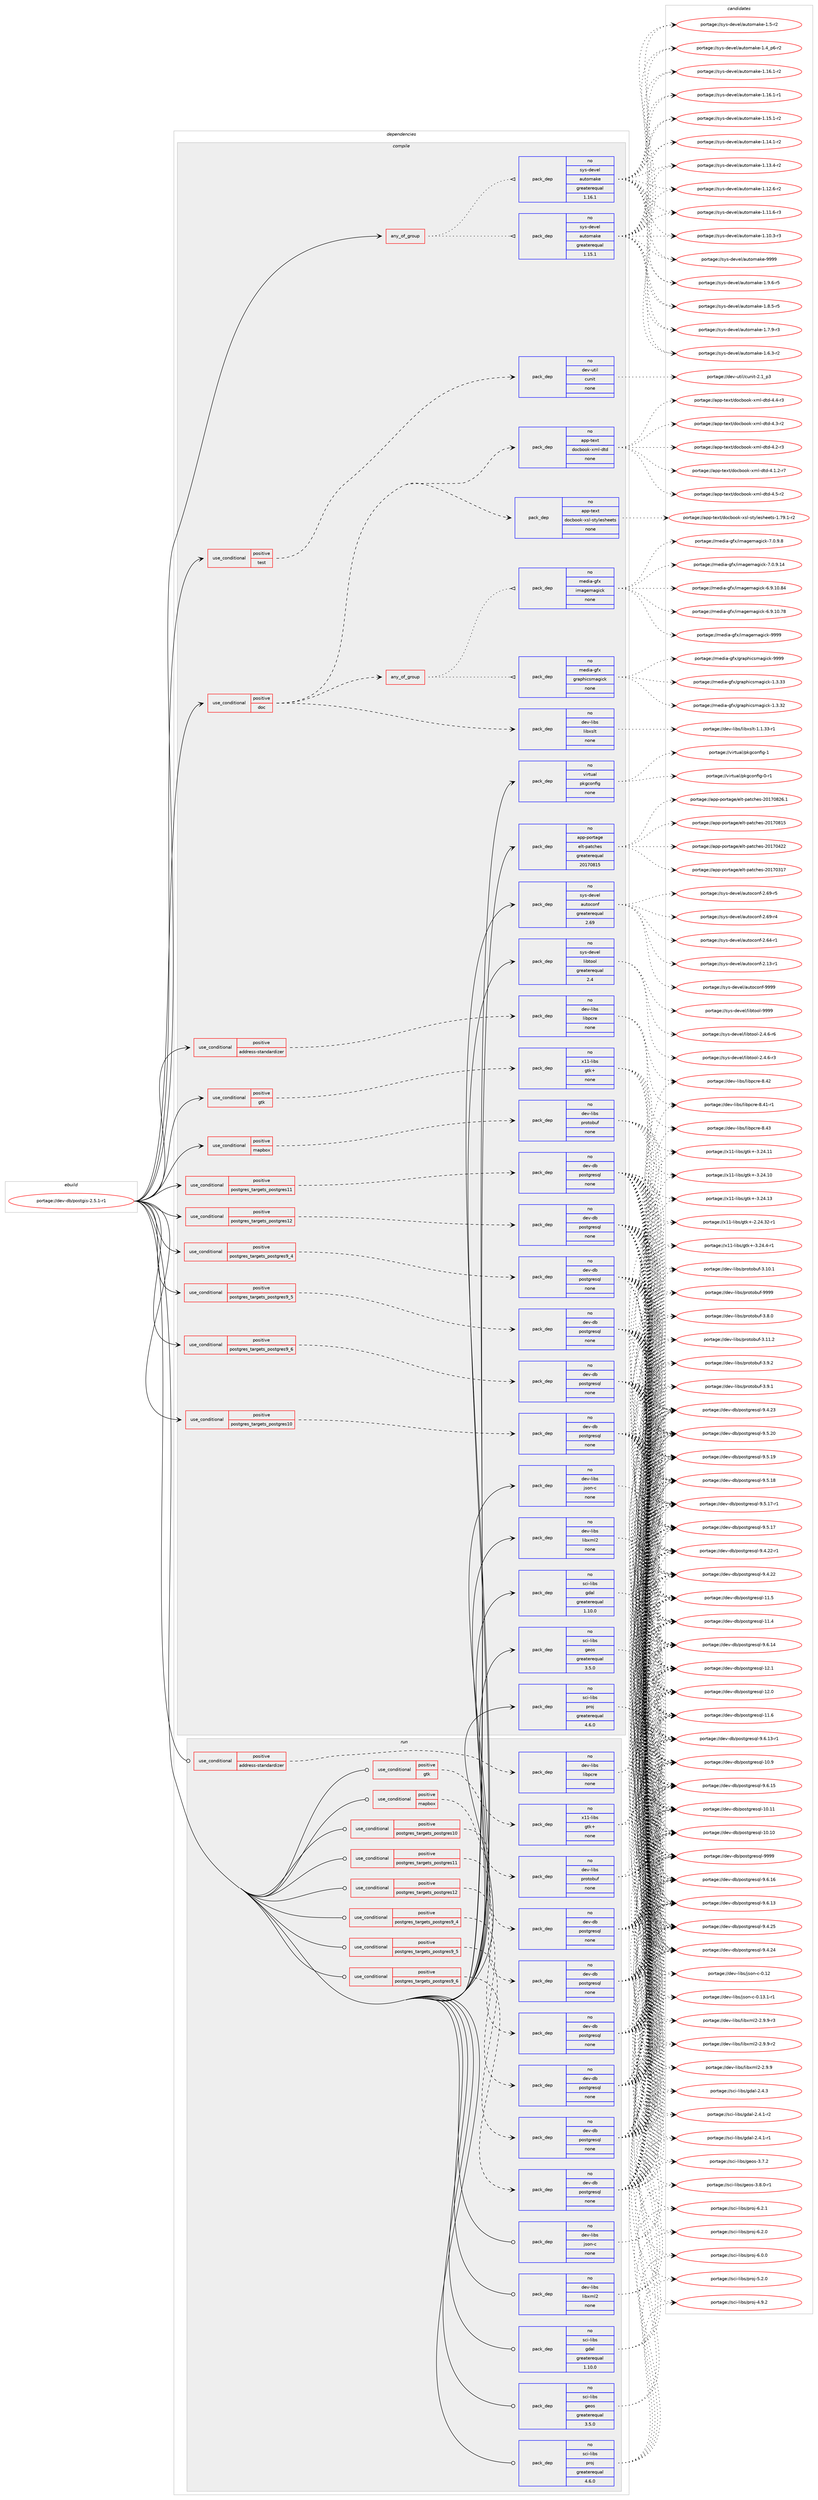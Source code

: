 digraph prolog {

# *************
# Graph options
# *************

newrank=true;
concentrate=true;
compound=true;
graph [rankdir=LR,fontname=Helvetica,fontsize=10,ranksep=1.5];#, ranksep=2.5, nodesep=0.2];
edge  [arrowhead=vee];
node  [fontname=Helvetica,fontsize=10];

# **********
# The ebuild
# **********

subgraph cluster_leftcol {
color=gray;
label=<<i>ebuild</i>>;
id [label="portage://dev-db/postgis-2.5.1-r1", color=red, width=4, href="../dev-db/postgis-2.5.1-r1.svg"];
}

# ****************
# The dependencies
# ****************

subgraph cluster_midcol {
color=gray;
label=<<i>dependencies</i>>;
subgraph cluster_compile {
fillcolor="#eeeeee";
style=filled;
label=<<i>compile</i>>;
subgraph any6959 {
dependency580103 [label=<<TABLE BORDER="0" CELLBORDER="1" CELLSPACING="0" CELLPADDING="4"><TR><TD CELLPADDING="10">any_of_group</TD></TR></TABLE>>, shape=none, color=red];subgraph pack435515 {
dependency580104 [label=<<TABLE BORDER="0" CELLBORDER="1" CELLSPACING="0" CELLPADDING="4" WIDTH="220"><TR><TD ROWSPAN="6" CELLPADDING="30">pack_dep</TD></TR><TR><TD WIDTH="110">no</TD></TR><TR><TD>sys-devel</TD></TR><TR><TD>automake</TD></TR><TR><TD>greaterequal</TD></TR><TR><TD>1.16.1</TD></TR></TABLE>>, shape=none, color=blue];
}
dependency580103:e -> dependency580104:w [weight=20,style="dotted",arrowhead="oinv"];
subgraph pack435516 {
dependency580105 [label=<<TABLE BORDER="0" CELLBORDER="1" CELLSPACING="0" CELLPADDING="4" WIDTH="220"><TR><TD ROWSPAN="6" CELLPADDING="30">pack_dep</TD></TR><TR><TD WIDTH="110">no</TD></TR><TR><TD>sys-devel</TD></TR><TR><TD>automake</TD></TR><TR><TD>greaterequal</TD></TR><TR><TD>1.15.1</TD></TR></TABLE>>, shape=none, color=blue];
}
dependency580103:e -> dependency580105:w [weight=20,style="dotted",arrowhead="oinv"];
}
id:e -> dependency580103:w [weight=20,style="solid",arrowhead="vee"];
subgraph cond137392 {
dependency580106 [label=<<TABLE BORDER="0" CELLBORDER="1" CELLSPACING="0" CELLPADDING="4"><TR><TD ROWSPAN="3" CELLPADDING="10">use_conditional</TD></TR><TR><TD>positive</TD></TR><TR><TD>address-standardizer</TD></TR></TABLE>>, shape=none, color=red];
subgraph pack435517 {
dependency580107 [label=<<TABLE BORDER="0" CELLBORDER="1" CELLSPACING="0" CELLPADDING="4" WIDTH="220"><TR><TD ROWSPAN="6" CELLPADDING="30">pack_dep</TD></TR><TR><TD WIDTH="110">no</TD></TR><TR><TD>dev-libs</TD></TR><TR><TD>libpcre</TD></TR><TR><TD>none</TD></TR><TR><TD></TD></TR></TABLE>>, shape=none, color=blue];
}
dependency580106:e -> dependency580107:w [weight=20,style="dashed",arrowhead="vee"];
}
id:e -> dependency580106:w [weight=20,style="solid",arrowhead="vee"];
subgraph cond137393 {
dependency580108 [label=<<TABLE BORDER="0" CELLBORDER="1" CELLSPACING="0" CELLPADDING="4"><TR><TD ROWSPAN="3" CELLPADDING="10">use_conditional</TD></TR><TR><TD>positive</TD></TR><TR><TD>doc</TD></TR></TABLE>>, shape=none, color=red];
subgraph pack435518 {
dependency580109 [label=<<TABLE BORDER="0" CELLBORDER="1" CELLSPACING="0" CELLPADDING="4" WIDTH="220"><TR><TD ROWSPAN="6" CELLPADDING="30">pack_dep</TD></TR><TR><TD WIDTH="110">no</TD></TR><TR><TD>app-text</TD></TR><TR><TD>docbook-xsl-stylesheets</TD></TR><TR><TD>none</TD></TR><TR><TD></TD></TR></TABLE>>, shape=none, color=blue];
}
dependency580108:e -> dependency580109:w [weight=20,style="dashed",arrowhead="vee"];
subgraph pack435519 {
dependency580110 [label=<<TABLE BORDER="0" CELLBORDER="1" CELLSPACING="0" CELLPADDING="4" WIDTH="220"><TR><TD ROWSPAN="6" CELLPADDING="30">pack_dep</TD></TR><TR><TD WIDTH="110">no</TD></TR><TR><TD>app-text</TD></TR><TR><TD>docbook-xml-dtd</TD></TR><TR><TD>none</TD></TR><TR><TD></TD></TR></TABLE>>, shape=none, color=blue];
}
dependency580108:e -> dependency580110:w [weight=20,style="dashed",arrowhead="vee"];
subgraph pack435520 {
dependency580111 [label=<<TABLE BORDER="0" CELLBORDER="1" CELLSPACING="0" CELLPADDING="4" WIDTH="220"><TR><TD ROWSPAN="6" CELLPADDING="30">pack_dep</TD></TR><TR><TD WIDTH="110">no</TD></TR><TR><TD>dev-libs</TD></TR><TR><TD>libxslt</TD></TR><TR><TD>none</TD></TR><TR><TD></TD></TR></TABLE>>, shape=none, color=blue];
}
dependency580108:e -> dependency580111:w [weight=20,style="dashed",arrowhead="vee"];
subgraph any6960 {
dependency580112 [label=<<TABLE BORDER="0" CELLBORDER="1" CELLSPACING="0" CELLPADDING="4"><TR><TD CELLPADDING="10">any_of_group</TD></TR></TABLE>>, shape=none, color=red];subgraph pack435521 {
dependency580113 [label=<<TABLE BORDER="0" CELLBORDER="1" CELLSPACING="0" CELLPADDING="4" WIDTH="220"><TR><TD ROWSPAN="6" CELLPADDING="30">pack_dep</TD></TR><TR><TD WIDTH="110">no</TD></TR><TR><TD>media-gfx</TD></TR><TR><TD>imagemagick</TD></TR><TR><TD>none</TD></TR><TR><TD></TD></TR></TABLE>>, shape=none, color=blue];
}
dependency580112:e -> dependency580113:w [weight=20,style="dotted",arrowhead="oinv"];
subgraph pack435522 {
dependency580114 [label=<<TABLE BORDER="0" CELLBORDER="1" CELLSPACING="0" CELLPADDING="4" WIDTH="220"><TR><TD ROWSPAN="6" CELLPADDING="30">pack_dep</TD></TR><TR><TD WIDTH="110">no</TD></TR><TR><TD>media-gfx</TD></TR><TR><TD>graphicsmagick</TD></TR><TR><TD>none</TD></TR><TR><TD></TD></TR></TABLE>>, shape=none, color=blue];
}
dependency580112:e -> dependency580114:w [weight=20,style="dotted",arrowhead="oinv"];
}
dependency580108:e -> dependency580112:w [weight=20,style="dashed",arrowhead="vee"];
}
id:e -> dependency580108:w [weight=20,style="solid",arrowhead="vee"];
subgraph cond137394 {
dependency580115 [label=<<TABLE BORDER="0" CELLBORDER="1" CELLSPACING="0" CELLPADDING="4"><TR><TD ROWSPAN="3" CELLPADDING="10">use_conditional</TD></TR><TR><TD>positive</TD></TR><TR><TD>gtk</TD></TR></TABLE>>, shape=none, color=red];
subgraph pack435523 {
dependency580116 [label=<<TABLE BORDER="0" CELLBORDER="1" CELLSPACING="0" CELLPADDING="4" WIDTH="220"><TR><TD ROWSPAN="6" CELLPADDING="30">pack_dep</TD></TR><TR><TD WIDTH="110">no</TD></TR><TR><TD>x11-libs</TD></TR><TR><TD>gtk+</TD></TR><TR><TD>none</TD></TR><TR><TD></TD></TR></TABLE>>, shape=none, color=blue];
}
dependency580115:e -> dependency580116:w [weight=20,style="dashed",arrowhead="vee"];
}
id:e -> dependency580115:w [weight=20,style="solid",arrowhead="vee"];
subgraph cond137395 {
dependency580117 [label=<<TABLE BORDER="0" CELLBORDER="1" CELLSPACING="0" CELLPADDING="4"><TR><TD ROWSPAN="3" CELLPADDING="10">use_conditional</TD></TR><TR><TD>positive</TD></TR><TR><TD>mapbox</TD></TR></TABLE>>, shape=none, color=red];
subgraph pack435524 {
dependency580118 [label=<<TABLE BORDER="0" CELLBORDER="1" CELLSPACING="0" CELLPADDING="4" WIDTH="220"><TR><TD ROWSPAN="6" CELLPADDING="30">pack_dep</TD></TR><TR><TD WIDTH="110">no</TD></TR><TR><TD>dev-libs</TD></TR><TR><TD>protobuf</TD></TR><TR><TD>none</TD></TR><TR><TD></TD></TR></TABLE>>, shape=none, color=blue];
}
dependency580117:e -> dependency580118:w [weight=20,style="dashed",arrowhead="vee"];
}
id:e -> dependency580117:w [weight=20,style="solid",arrowhead="vee"];
subgraph cond137396 {
dependency580119 [label=<<TABLE BORDER="0" CELLBORDER="1" CELLSPACING="0" CELLPADDING="4"><TR><TD ROWSPAN="3" CELLPADDING="10">use_conditional</TD></TR><TR><TD>positive</TD></TR><TR><TD>postgres_targets_postgres10</TD></TR></TABLE>>, shape=none, color=red];
subgraph pack435525 {
dependency580120 [label=<<TABLE BORDER="0" CELLBORDER="1" CELLSPACING="0" CELLPADDING="4" WIDTH="220"><TR><TD ROWSPAN="6" CELLPADDING="30">pack_dep</TD></TR><TR><TD WIDTH="110">no</TD></TR><TR><TD>dev-db</TD></TR><TR><TD>postgresql</TD></TR><TR><TD>none</TD></TR><TR><TD></TD></TR></TABLE>>, shape=none, color=blue];
}
dependency580119:e -> dependency580120:w [weight=20,style="dashed",arrowhead="vee"];
}
id:e -> dependency580119:w [weight=20,style="solid",arrowhead="vee"];
subgraph cond137397 {
dependency580121 [label=<<TABLE BORDER="0" CELLBORDER="1" CELLSPACING="0" CELLPADDING="4"><TR><TD ROWSPAN="3" CELLPADDING="10">use_conditional</TD></TR><TR><TD>positive</TD></TR><TR><TD>postgres_targets_postgres11</TD></TR></TABLE>>, shape=none, color=red];
subgraph pack435526 {
dependency580122 [label=<<TABLE BORDER="0" CELLBORDER="1" CELLSPACING="0" CELLPADDING="4" WIDTH="220"><TR><TD ROWSPAN="6" CELLPADDING="30">pack_dep</TD></TR><TR><TD WIDTH="110">no</TD></TR><TR><TD>dev-db</TD></TR><TR><TD>postgresql</TD></TR><TR><TD>none</TD></TR><TR><TD></TD></TR></TABLE>>, shape=none, color=blue];
}
dependency580121:e -> dependency580122:w [weight=20,style="dashed",arrowhead="vee"];
}
id:e -> dependency580121:w [weight=20,style="solid",arrowhead="vee"];
subgraph cond137398 {
dependency580123 [label=<<TABLE BORDER="0" CELLBORDER="1" CELLSPACING="0" CELLPADDING="4"><TR><TD ROWSPAN="3" CELLPADDING="10">use_conditional</TD></TR><TR><TD>positive</TD></TR><TR><TD>postgres_targets_postgres12</TD></TR></TABLE>>, shape=none, color=red];
subgraph pack435527 {
dependency580124 [label=<<TABLE BORDER="0" CELLBORDER="1" CELLSPACING="0" CELLPADDING="4" WIDTH="220"><TR><TD ROWSPAN="6" CELLPADDING="30">pack_dep</TD></TR><TR><TD WIDTH="110">no</TD></TR><TR><TD>dev-db</TD></TR><TR><TD>postgresql</TD></TR><TR><TD>none</TD></TR><TR><TD></TD></TR></TABLE>>, shape=none, color=blue];
}
dependency580123:e -> dependency580124:w [weight=20,style="dashed",arrowhead="vee"];
}
id:e -> dependency580123:w [weight=20,style="solid",arrowhead="vee"];
subgraph cond137399 {
dependency580125 [label=<<TABLE BORDER="0" CELLBORDER="1" CELLSPACING="0" CELLPADDING="4"><TR><TD ROWSPAN="3" CELLPADDING="10">use_conditional</TD></TR><TR><TD>positive</TD></TR><TR><TD>postgres_targets_postgres9_4</TD></TR></TABLE>>, shape=none, color=red];
subgraph pack435528 {
dependency580126 [label=<<TABLE BORDER="0" CELLBORDER="1" CELLSPACING="0" CELLPADDING="4" WIDTH="220"><TR><TD ROWSPAN="6" CELLPADDING="30">pack_dep</TD></TR><TR><TD WIDTH="110">no</TD></TR><TR><TD>dev-db</TD></TR><TR><TD>postgresql</TD></TR><TR><TD>none</TD></TR><TR><TD></TD></TR></TABLE>>, shape=none, color=blue];
}
dependency580125:e -> dependency580126:w [weight=20,style="dashed",arrowhead="vee"];
}
id:e -> dependency580125:w [weight=20,style="solid",arrowhead="vee"];
subgraph cond137400 {
dependency580127 [label=<<TABLE BORDER="0" CELLBORDER="1" CELLSPACING="0" CELLPADDING="4"><TR><TD ROWSPAN="3" CELLPADDING="10">use_conditional</TD></TR><TR><TD>positive</TD></TR><TR><TD>postgres_targets_postgres9_5</TD></TR></TABLE>>, shape=none, color=red];
subgraph pack435529 {
dependency580128 [label=<<TABLE BORDER="0" CELLBORDER="1" CELLSPACING="0" CELLPADDING="4" WIDTH="220"><TR><TD ROWSPAN="6" CELLPADDING="30">pack_dep</TD></TR><TR><TD WIDTH="110">no</TD></TR><TR><TD>dev-db</TD></TR><TR><TD>postgresql</TD></TR><TR><TD>none</TD></TR><TR><TD></TD></TR></TABLE>>, shape=none, color=blue];
}
dependency580127:e -> dependency580128:w [weight=20,style="dashed",arrowhead="vee"];
}
id:e -> dependency580127:w [weight=20,style="solid",arrowhead="vee"];
subgraph cond137401 {
dependency580129 [label=<<TABLE BORDER="0" CELLBORDER="1" CELLSPACING="0" CELLPADDING="4"><TR><TD ROWSPAN="3" CELLPADDING="10">use_conditional</TD></TR><TR><TD>positive</TD></TR><TR><TD>postgres_targets_postgres9_6</TD></TR></TABLE>>, shape=none, color=red];
subgraph pack435530 {
dependency580130 [label=<<TABLE BORDER="0" CELLBORDER="1" CELLSPACING="0" CELLPADDING="4" WIDTH="220"><TR><TD ROWSPAN="6" CELLPADDING="30">pack_dep</TD></TR><TR><TD WIDTH="110">no</TD></TR><TR><TD>dev-db</TD></TR><TR><TD>postgresql</TD></TR><TR><TD>none</TD></TR><TR><TD></TD></TR></TABLE>>, shape=none, color=blue];
}
dependency580129:e -> dependency580130:w [weight=20,style="dashed",arrowhead="vee"];
}
id:e -> dependency580129:w [weight=20,style="solid",arrowhead="vee"];
subgraph cond137402 {
dependency580131 [label=<<TABLE BORDER="0" CELLBORDER="1" CELLSPACING="0" CELLPADDING="4"><TR><TD ROWSPAN="3" CELLPADDING="10">use_conditional</TD></TR><TR><TD>positive</TD></TR><TR><TD>test</TD></TR></TABLE>>, shape=none, color=red];
subgraph pack435531 {
dependency580132 [label=<<TABLE BORDER="0" CELLBORDER="1" CELLSPACING="0" CELLPADDING="4" WIDTH="220"><TR><TD ROWSPAN="6" CELLPADDING="30">pack_dep</TD></TR><TR><TD WIDTH="110">no</TD></TR><TR><TD>dev-util</TD></TR><TR><TD>cunit</TD></TR><TR><TD>none</TD></TR><TR><TD></TD></TR></TABLE>>, shape=none, color=blue];
}
dependency580131:e -> dependency580132:w [weight=20,style="dashed",arrowhead="vee"];
}
id:e -> dependency580131:w [weight=20,style="solid",arrowhead="vee"];
subgraph pack435532 {
dependency580133 [label=<<TABLE BORDER="0" CELLBORDER="1" CELLSPACING="0" CELLPADDING="4" WIDTH="220"><TR><TD ROWSPAN="6" CELLPADDING="30">pack_dep</TD></TR><TR><TD WIDTH="110">no</TD></TR><TR><TD>app-portage</TD></TR><TR><TD>elt-patches</TD></TR><TR><TD>greaterequal</TD></TR><TR><TD>20170815</TD></TR></TABLE>>, shape=none, color=blue];
}
id:e -> dependency580133:w [weight=20,style="solid",arrowhead="vee"];
subgraph pack435533 {
dependency580134 [label=<<TABLE BORDER="0" CELLBORDER="1" CELLSPACING="0" CELLPADDING="4" WIDTH="220"><TR><TD ROWSPAN="6" CELLPADDING="30">pack_dep</TD></TR><TR><TD WIDTH="110">no</TD></TR><TR><TD>dev-libs</TD></TR><TR><TD>json-c</TD></TR><TR><TD>none</TD></TR><TR><TD></TD></TR></TABLE>>, shape=none, color=blue];
}
id:e -> dependency580134:w [weight=20,style="solid",arrowhead="vee"];
subgraph pack435534 {
dependency580135 [label=<<TABLE BORDER="0" CELLBORDER="1" CELLSPACING="0" CELLPADDING="4" WIDTH="220"><TR><TD ROWSPAN="6" CELLPADDING="30">pack_dep</TD></TR><TR><TD WIDTH="110">no</TD></TR><TR><TD>dev-libs</TD></TR><TR><TD>libxml2</TD></TR><TR><TD>none</TD></TR><TR><TD></TD></TR></TABLE>>, shape=none, color=blue];
}
id:e -> dependency580135:w [weight=20,style="solid",arrowhead="vee"];
subgraph pack435535 {
dependency580136 [label=<<TABLE BORDER="0" CELLBORDER="1" CELLSPACING="0" CELLPADDING="4" WIDTH="220"><TR><TD ROWSPAN="6" CELLPADDING="30">pack_dep</TD></TR><TR><TD WIDTH="110">no</TD></TR><TR><TD>sci-libs</TD></TR><TR><TD>gdal</TD></TR><TR><TD>greaterequal</TD></TR><TR><TD>1.10.0</TD></TR></TABLE>>, shape=none, color=blue];
}
id:e -> dependency580136:w [weight=20,style="solid",arrowhead="vee"];
subgraph pack435536 {
dependency580137 [label=<<TABLE BORDER="0" CELLBORDER="1" CELLSPACING="0" CELLPADDING="4" WIDTH="220"><TR><TD ROWSPAN="6" CELLPADDING="30">pack_dep</TD></TR><TR><TD WIDTH="110">no</TD></TR><TR><TD>sci-libs</TD></TR><TR><TD>geos</TD></TR><TR><TD>greaterequal</TD></TR><TR><TD>3.5.0</TD></TR></TABLE>>, shape=none, color=blue];
}
id:e -> dependency580137:w [weight=20,style="solid",arrowhead="vee"];
subgraph pack435537 {
dependency580138 [label=<<TABLE BORDER="0" CELLBORDER="1" CELLSPACING="0" CELLPADDING="4" WIDTH="220"><TR><TD ROWSPAN="6" CELLPADDING="30">pack_dep</TD></TR><TR><TD WIDTH="110">no</TD></TR><TR><TD>sci-libs</TD></TR><TR><TD>proj</TD></TR><TR><TD>greaterequal</TD></TR><TR><TD>4.6.0</TD></TR></TABLE>>, shape=none, color=blue];
}
id:e -> dependency580138:w [weight=20,style="solid",arrowhead="vee"];
subgraph pack435538 {
dependency580139 [label=<<TABLE BORDER="0" CELLBORDER="1" CELLSPACING="0" CELLPADDING="4" WIDTH="220"><TR><TD ROWSPAN="6" CELLPADDING="30">pack_dep</TD></TR><TR><TD WIDTH="110">no</TD></TR><TR><TD>sys-devel</TD></TR><TR><TD>autoconf</TD></TR><TR><TD>greaterequal</TD></TR><TR><TD>2.69</TD></TR></TABLE>>, shape=none, color=blue];
}
id:e -> dependency580139:w [weight=20,style="solid",arrowhead="vee"];
subgraph pack435539 {
dependency580140 [label=<<TABLE BORDER="0" CELLBORDER="1" CELLSPACING="0" CELLPADDING="4" WIDTH="220"><TR><TD ROWSPAN="6" CELLPADDING="30">pack_dep</TD></TR><TR><TD WIDTH="110">no</TD></TR><TR><TD>sys-devel</TD></TR><TR><TD>libtool</TD></TR><TR><TD>greaterequal</TD></TR><TR><TD>2.4</TD></TR></TABLE>>, shape=none, color=blue];
}
id:e -> dependency580140:w [weight=20,style="solid",arrowhead="vee"];
subgraph pack435540 {
dependency580141 [label=<<TABLE BORDER="0" CELLBORDER="1" CELLSPACING="0" CELLPADDING="4" WIDTH="220"><TR><TD ROWSPAN="6" CELLPADDING="30">pack_dep</TD></TR><TR><TD WIDTH="110">no</TD></TR><TR><TD>virtual</TD></TR><TR><TD>pkgconfig</TD></TR><TR><TD>none</TD></TR><TR><TD></TD></TR></TABLE>>, shape=none, color=blue];
}
id:e -> dependency580141:w [weight=20,style="solid",arrowhead="vee"];
}
subgraph cluster_compileandrun {
fillcolor="#eeeeee";
style=filled;
label=<<i>compile and run</i>>;
}
subgraph cluster_run {
fillcolor="#eeeeee";
style=filled;
label=<<i>run</i>>;
subgraph cond137403 {
dependency580142 [label=<<TABLE BORDER="0" CELLBORDER="1" CELLSPACING="0" CELLPADDING="4"><TR><TD ROWSPAN="3" CELLPADDING="10">use_conditional</TD></TR><TR><TD>positive</TD></TR><TR><TD>address-standardizer</TD></TR></TABLE>>, shape=none, color=red];
subgraph pack435541 {
dependency580143 [label=<<TABLE BORDER="0" CELLBORDER="1" CELLSPACING="0" CELLPADDING="4" WIDTH="220"><TR><TD ROWSPAN="6" CELLPADDING="30">pack_dep</TD></TR><TR><TD WIDTH="110">no</TD></TR><TR><TD>dev-libs</TD></TR><TR><TD>libpcre</TD></TR><TR><TD>none</TD></TR><TR><TD></TD></TR></TABLE>>, shape=none, color=blue];
}
dependency580142:e -> dependency580143:w [weight=20,style="dashed",arrowhead="vee"];
}
id:e -> dependency580142:w [weight=20,style="solid",arrowhead="odot"];
subgraph cond137404 {
dependency580144 [label=<<TABLE BORDER="0" CELLBORDER="1" CELLSPACING="0" CELLPADDING="4"><TR><TD ROWSPAN="3" CELLPADDING="10">use_conditional</TD></TR><TR><TD>positive</TD></TR><TR><TD>gtk</TD></TR></TABLE>>, shape=none, color=red];
subgraph pack435542 {
dependency580145 [label=<<TABLE BORDER="0" CELLBORDER="1" CELLSPACING="0" CELLPADDING="4" WIDTH="220"><TR><TD ROWSPAN="6" CELLPADDING="30">pack_dep</TD></TR><TR><TD WIDTH="110">no</TD></TR><TR><TD>x11-libs</TD></TR><TR><TD>gtk+</TD></TR><TR><TD>none</TD></TR><TR><TD></TD></TR></TABLE>>, shape=none, color=blue];
}
dependency580144:e -> dependency580145:w [weight=20,style="dashed",arrowhead="vee"];
}
id:e -> dependency580144:w [weight=20,style="solid",arrowhead="odot"];
subgraph cond137405 {
dependency580146 [label=<<TABLE BORDER="0" CELLBORDER="1" CELLSPACING="0" CELLPADDING="4"><TR><TD ROWSPAN="3" CELLPADDING="10">use_conditional</TD></TR><TR><TD>positive</TD></TR><TR><TD>mapbox</TD></TR></TABLE>>, shape=none, color=red];
subgraph pack435543 {
dependency580147 [label=<<TABLE BORDER="0" CELLBORDER="1" CELLSPACING="0" CELLPADDING="4" WIDTH="220"><TR><TD ROWSPAN="6" CELLPADDING="30">pack_dep</TD></TR><TR><TD WIDTH="110">no</TD></TR><TR><TD>dev-libs</TD></TR><TR><TD>protobuf</TD></TR><TR><TD>none</TD></TR><TR><TD></TD></TR></TABLE>>, shape=none, color=blue];
}
dependency580146:e -> dependency580147:w [weight=20,style="dashed",arrowhead="vee"];
}
id:e -> dependency580146:w [weight=20,style="solid",arrowhead="odot"];
subgraph cond137406 {
dependency580148 [label=<<TABLE BORDER="0" CELLBORDER="1" CELLSPACING="0" CELLPADDING="4"><TR><TD ROWSPAN="3" CELLPADDING="10">use_conditional</TD></TR><TR><TD>positive</TD></TR><TR><TD>postgres_targets_postgres10</TD></TR></TABLE>>, shape=none, color=red];
subgraph pack435544 {
dependency580149 [label=<<TABLE BORDER="0" CELLBORDER="1" CELLSPACING="0" CELLPADDING="4" WIDTH="220"><TR><TD ROWSPAN="6" CELLPADDING="30">pack_dep</TD></TR><TR><TD WIDTH="110">no</TD></TR><TR><TD>dev-db</TD></TR><TR><TD>postgresql</TD></TR><TR><TD>none</TD></TR><TR><TD></TD></TR></TABLE>>, shape=none, color=blue];
}
dependency580148:e -> dependency580149:w [weight=20,style="dashed",arrowhead="vee"];
}
id:e -> dependency580148:w [weight=20,style="solid",arrowhead="odot"];
subgraph cond137407 {
dependency580150 [label=<<TABLE BORDER="0" CELLBORDER="1" CELLSPACING="0" CELLPADDING="4"><TR><TD ROWSPAN="3" CELLPADDING="10">use_conditional</TD></TR><TR><TD>positive</TD></TR><TR><TD>postgres_targets_postgres11</TD></TR></TABLE>>, shape=none, color=red];
subgraph pack435545 {
dependency580151 [label=<<TABLE BORDER="0" CELLBORDER="1" CELLSPACING="0" CELLPADDING="4" WIDTH="220"><TR><TD ROWSPAN="6" CELLPADDING="30">pack_dep</TD></TR><TR><TD WIDTH="110">no</TD></TR><TR><TD>dev-db</TD></TR><TR><TD>postgresql</TD></TR><TR><TD>none</TD></TR><TR><TD></TD></TR></TABLE>>, shape=none, color=blue];
}
dependency580150:e -> dependency580151:w [weight=20,style="dashed",arrowhead="vee"];
}
id:e -> dependency580150:w [weight=20,style="solid",arrowhead="odot"];
subgraph cond137408 {
dependency580152 [label=<<TABLE BORDER="0" CELLBORDER="1" CELLSPACING="0" CELLPADDING="4"><TR><TD ROWSPAN="3" CELLPADDING="10">use_conditional</TD></TR><TR><TD>positive</TD></TR><TR><TD>postgres_targets_postgres12</TD></TR></TABLE>>, shape=none, color=red];
subgraph pack435546 {
dependency580153 [label=<<TABLE BORDER="0" CELLBORDER="1" CELLSPACING="0" CELLPADDING="4" WIDTH="220"><TR><TD ROWSPAN="6" CELLPADDING="30">pack_dep</TD></TR><TR><TD WIDTH="110">no</TD></TR><TR><TD>dev-db</TD></TR><TR><TD>postgresql</TD></TR><TR><TD>none</TD></TR><TR><TD></TD></TR></TABLE>>, shape=none, color=blue];
}
dependency580152:e -> dependency580153:w [weight=20,style="dashed",arrowhead="vee"];
}
id:e -> dependency580152:w [weight=20,style="solid",arrowhead="odot"];
subgraph cond137409 {
dependency580154 [label=<<TABLE BORDER="0" CELLBORDER="1" CELLSPACING="0" CELLPADDING="4"><TR><TD ROWSPAN="3" CELLPADDING="10">use_conditional</TD></TR><TR><TD>positive</TD></TR><TR><TD>postgres_targets_postgres9_4</TD></TR></TABLE>>, shape=none, color=red];
subgraph pack435547 {
dependency580155 [label=<<TABLE BORDER="0" CELLBORDER="1" CELLSPACING="0" CELLPADDING="4" WIDTH="220"><TR><TD ROWSPAN="6" CELLPADDING="30">pack_dep</TD></TR><TR><TD WIDTH="110">no</TD></TR><TR><TD>dev-db</TD></TR><TR><TD>postgresql</TD></TR><TR><TD>none</TD></TR><TR><TD></TD></TR></TABLE>>, shape=none, color=blue];
}
dependency580154:e -> dependency580155:w [weight=20,style="dashed",arrowhead="vee"];
}
id:e -> dependency580154:w [weight=20,style="solid",arrowhead="odot"];
subgraph cond137410 {
dependency580156 [label=<<TABLE BORDER="0" CELLBORDER="1" CELLSPACING="0" CELLPADDING="4"><TR><TD ROWSPAN="3" CELLPADDING="10">use_conditional</TD></TR><TR><TD>positive</TD></TR><TR><TD>postgres_targets_postgres9_5</TD></TR></TABLE>>, shape=none, color=red];
subgraph pack435548 {
dependency580157 [label=<<TABLE BORDER="0" CELLBORDER="1" CELLSPACING="0" CELLPADDING="4" WIDTH="220"><TR><TD ROWSPAN="6" CELLPADDING="30">pack_dep</TD></TR><TR><TD WIDTH="110">no</TD></TR><TR><TD>dev-db</TD></TR><TR><TD>postgresql</TD></TR><TR><TD>none</TD></TR><TR><TD></TD></TR></TABLE>>, shape=none, color=blue];
}
dependency580156:e -> dependency580157:w [weight=20,style="dashed",arrowhead="vee"];
}
id:e -> dependency580156:w [weight=20,style="solid",arrowhead="odot"];
subgraph cond137411 {
dependency580158 [label=<<TABLE BORDER="0" CELLBORDER="1" CELLSPACING="0" CELLPADDING="4"><TR><TD ROWSPAN="3" CELLPADDING="10">use_conditional</TD></TR><TR><TD>positive</TD></TR><TR><TD>postgres_targets_postgres9_6</TD></TR></TABLE>>, shape=none, color=red];
subgraph pack435549 {
dependency580159 [label=<<TABLE BORDER="0" CELLBORDER="1" CELLSPACING="0" CELLPADDING="4" WIDTH="220"><TR><TD ROWSPAN="6" CELLPADDING="30">pack_dep</TD></TR><TR><TD WIDTH="110">no</TD></TR><TR><TD>dev-db</TD></TR><TR><TD>postgresql</TD></TR><TR><TD>none</TD></TR><TR><TD></TD></TR></TABLE>>, shape=none, color=blue];
}
dependency580158:e -> dependency580159:w [weight=20,style="dashed",arrowhead="vee"];
}
id:e -> dependency580158:w [weight=20,style="solid",arrowhead="odot"];
subgraph pack435550 {
dependency580160 [label=<<TABLE BORDER="0" CELLBORDER="1" CELLSPACING="0" CELLPADDING="4" WIDTH="220"><TR><TD ROWSPAN="6" CELLPADDING="30">pack_dep</TD></TR><TR><TD WIDTH="110">no</TD></TR><TR><TD>dev-libs</TD></TR><TR><TD>json-c</TD></TR><TR><TD>none</TD></TR><TR><TD></TD></TR></TABLE>>, shape=none, color=blue];
}
id:e -> dependency580160:w [weight=20,style="solid",arrowhead="odot"];
subgraph pack435551 {
dependency580161 [label=<<TABLE BORDER="0" CELLBORDER="1" CELLSPACING="0" CELLPADDING="4" WIDTH="220"><TR><TD ROWSPAN="6" CELLPADDING="30">pack_dep</TD></TR><TR><TD WIDTH="110">no</TD></TR><TR><TD>dev-libs</TD></TR><TR><TD>libxml2</TD></TR><TR><TD>none</TD></TR><TR><TD></TD></TR></TABLE>>, shape=none, color=blue];
}
id:e -> dependency580161:w [weight=20,style="solid",arrowhead="odot"];
subgraph pack435552 {
dependency580162 [label=<<TABLE BORDER="0" CELLBORDER="1" CELLSPACING="0" CELLPADDING="4" WIDTH="220"><TR><TD ROWSPAN="6" CELLPADDING="30">pack_dep</TD></TR><TR><TD WIDTH="110">no</TD></TR><TR><TD>sci-libs</TD></TR><TR><TD>gdal</TD></TR><TR><TD>greaterequal</TD></TR><TR><TD>1.10.0</TD></TR></TABLE>>, shape=none, color=blue];
}
id:e -> dependency580162:w [weight=20,style="solid",arrowhead="odot"];
subgraph pack435553 {
dependency580163 [label=<<TABLE BORDER="0" CELLBORDER="1" CELLSPACING="0" CELLPADDING="4" WIDTH="220"><TR><TD ROWSPAN="6" CELLPADDING="30">pack_dep</TD></TR><TR><TD WIDTH="110">no</TD></TR><TR><TD>sci-libs</TD></TR><TR><TD>geos</TD></TR><TR><TD>greaterequal</TD></TR><TR><TD>3.5.0</TD></TR></TABLE>>, shape=none, color=blue];
}
id:e -> dependency580163:w [weight=20,style="solid",arrowhead="odot"];
subgraph pack435554 {
dependency580164 [label=<<TABLE BORDER="0" CELLBORDER="1" CELLSPACING="0" CELLPADDING="4" WIDTH="220"><TR><TD ROWSPAN="6" CELLPADDING="30">pack_dep</TD></TR><TR><TD WIDTH="110">no</TD></TR><TR><TD>sci-libs</TD></TR><TR><TD>proj</TD></TR><TR><TD>greaterequal</TD></TR><TR><TD>4.6.0</TD></TR></TABLE>>, shape=none, color=blue];
}
id:e -> dependency580164:w [weight=20,style="solid",arrowhead="odot"];
}
}

# **************
# The candidates
# **************

subgraph cluster_choices {
rank=same;
color=gray;
label=<<i>candidates</i>>;

subgraph choice435515 {
color=black;
nodesep=1;
choice115121115451001011181011084797117116111109971071014557575757 [label="portage://sys-devel/automake-9999", color=red, width=4,href="../sys-devel/automake-9999.svg"];
choice115121115451001011181011084797117116111109971071014549465746544511453 [label="portage://sys-devel/automake-1.9.6-r5", color=red, width=4,href="../sys-devel/automake-1.9.6-r5.svg"];
choice115121115451001011181011084797117116111109971071014549465646534511453 [label="portage://sys-devel/automake-1.8.5-r5", color=red, width=4,href="../sys-devel/automake-1.8.5-r5.svg"];
choice115121115451001011181011084797117116111109971071014549465546574511451 [label="portage://sys-devel/automake-1.7.9-r3", color=red, width=4,href="../sys-devel/automake-1.7.9-r3.svg"];
choice115121115451001011181011084797117116111109971071014549465446514511450 [label="portage://sys-devel/automake-1.6.3-r2", color=red, width=4,href="../sys-devel/automake-1.6.3-r2.svg"];
choice11512111545100101118101108479711711611110997107101454946534511450 [label="portage://sys-devel/automake-1.5-r2", color=red, width=4,href="../sys-devel/automake-1.5-r2.svg"];
choice115121115451001011181011084797117116111109971071014549465295112544511450 [label="portage://sys-devel/automake-1.4_p6-r2", color=red, width=4,href="../sys-devel/automake-1.4_p6-r2.svg"];
choice11512111545100101118101108479711711611110997107101454946495446494511450 [label="portage://sys-devel/automake-1.16.1-r2", color=red, width=4,href="../sys-devel/automake-1.16.1-r2.svg"];
choice11512111545100101118101108479711711611110997107101454946495446494511449 [label="portage://sys-devel/automake-1.16.1-r1", color=red, width=4,href="../sys-devel/automake-1.16.1-r1.svg"];
choice11512111545100101118101108479711711611110997107101454946495346494511450 [label="portage://sys-devel/automake-1.15.1-r2", color=red, width=4,href="../sys-devel/automake-1.15.1-r2.svg"];
choice11512111545100101118101108479711711611110997107101454946495246494511450 [label="portage://sys-devel/automake-1.14.1-r2", color=red, width=4,href="../sys-devel/automake-1.14.1-r2.svg"];
choice11512111545100101118101108479711711611110997107101454946495146524511450 [label="portage://sys-devel/automake-1.13.4-r2", color=red, width=4,href="../sys-devel/automake-1.13.4-r2.svg"];
choice11512111545100101118101108479711711611110997107101454946495046544511450 [label="portage://sys-devel/automake-1.12.6-r2", color=red, width=4,href="../sys-devel/automake-1.12.6-r2.svg"];
choice11512111545100101118101108479711711611110997107101454946494946544511451 [label="portage://sys-devel/automake-1.11.6-r3", color=red, width=4,href="../sys-devel/automake-1.11.6-r3.svg"];
choice11512111545100101118101108479711711611110997107101454946494846514511451 [label="portage://sys-devel/automake-1.10.3-r3", color=red, width=4,href="../sys-devel/automake-1.10.3-r3.svg"];
dependency580104:e -> choice115121115451001011181011084797117116111109971071014557575757:w [style=dotted,weight="100"];
dependency580104:e -> choice115121115451001011181011084797117116111109971071014549465746544511453:w [style=dotted,weight="100"];
dependency580104:e -> choice115121115451001011181011084797117116111109971071014549465646534511453:w [style=dotted,weight="100"];
dependency580104:e -> choice115121115451001011181011084797117116111109971071014549465546574511451:w [style=dotted,weight="100"];
dependency580104:e -> choice115121115451001011181011084797117116111109971071014549465446514511450:w [style=dotted,weight="100"];
dependency580104:e -> choice11512111545100101118101108479711711611110997107101454946534511450:w [style=dotted,weight="100"];
dependency580104:e -> choice115121115451001011181011084797117116111109971071014549465295112544511450:w [style=dotted,weight="100"];
dependency580104:e -> choice11512111545100101118101108479711711611110997107101454946495446494511450:w [style=dotted,weight="100"];
dependency580104:e -> choice11512111545100101118101108479711711611110997107101454946495446494511449:w [style=dotted,weight="100"];
dependency580104:e -> choice11512111545100101118101108479711711611110997107101454946495346494511450:w [style=dotted,weight="100"];
dependency580104:e -> choice11512111545100101118101108479711711611110997107101454946495246494511450:w [style=dotted,weight="100"];
dependency580104:e -> choice11512111545100101118101108479711711611110997107101454946495146524511450:w [style=dotted,weight="100"];
dependency580104:e -> choice11512111545100101118101108479711711611110997107101454946495046544511450:w [style=dotted,weight="100"];
dependency580104:e -> choice11512111545100101118101108479711711611110997107101454946494946544511451:w [style=dotted,weight="100"];
dependency580104:e -> choice11512111545100101118101108479711711611110997107101454946494846514511451:w [style=dotted,weight="100"];
}
subgraph choice435516 {
color=black;
nodesep=1;
choice115121115451001011181011084797117116111109971071014557575757 [label="portage://sys-devel/automake-9999", color=red, width=4,href="../sys-devel/automake-9999.svg"];
choice115121115451001011181011084797117116111109971071014549465746544511453 [label="portage://sys-devel/automake-1.9.6-r5", color=red, width=4,href="../sys-devel/automake-1.9.6-r5.svg"];
choice115121115451001011181011084797117116111109971071014549465646534511453 [label="portage://sys-devel/automake-1.8.5-r5", color=red, width=4,href="../sys-devel/automake-1.8.5-r5.svg"];
choice115121115451001011181011084797117116111109971071014549465546574511451 [label="portage://sys-devel/automake-1.7.9-r3", color=red, width=4,href="../sys-devel/automake-1.7.9-r3.svg"];
choice115121115451001011181011084797117116111109971071014549465446514511450 [label="portage://sys-devel/automake-1.6.3-r2", color=red, width=4,href="../sys-devel/automake-1.6.3-r2.svg"];
choice11512111545100101118101108479711711611110997107101454946534511450 [label="portage://sys-devel/automake-1.5-r2", color=red, width=4,href="../sys-devel/automake-1.5-r2.svg"];
choice115121115451001011181011084797117116111109971071014549465295112544511450 [label="portage://sys-devel/automake-1.4_p6-r2", color=red, width=4,href="../sys-devel/automake-1.4_p6-r2.svg"];
choice11512111545100101118101108479711711611110997107101454946495446494511450 [label="portage://sys-devel/automake-1.16.1-r2", color=red, width=4,href="../sys-devel/automake-1.16.1-r2.svg"];
choice11512111545100101118101108479711711611110997107101454946495446494511449 [label="portage://sys-devel/automake-1.16.1-r1", color=red, width=4,href="../sys-devel/automake-1.16.1-r1.svg"];
choice11512111545100101118101108479711711611110997107101454946495346494511450 [label="portage://sys-devel/automake-1.15.1-r2", color=red, width=4,href="../sys-devel/automake-1.15.1-r2.svg"];
choice11512111545100101118101108479711711611110997107101454946495246494511450 [label="portage://sys-devel/automake-1.14.1-r2", color=red, width=4,href="../sys-devel/automake-1.14.1-r2.svg"];
choice11512111545100101118101108479711711611110997107101454946495146524511450 [label="portage://sys-devel/automake-1.13.4-r2", color=red, width=4,href="../sys-devel/automake-1.13.4-r2.svg"];
choice11512111545100101118101108479711711611110997107101454946495046544511450 [label="portage://sys-devel/automake-1.12.6-r2", color=red, width=4,href="../sys-devel/automake-1.12.6-r2.svg"];
choice11512111545100101118101108479711711611110997107101454946494946544511451 [label="portage://sys-devel/automake-1.11.6-r3", color=red, width=4,href="../sys-devel/automake-1.11.6-r3.svg"];
choice11512111545100101118101108479711711611110997107101454946494846514511451 [label="portage://sys-devel/automake-1.10.3-r3", color=red, width=4,href="../sys-devel/automake-1.10.3-r3.svg"];
dependency580105:e -> choice115121115451001011181011084797117116111109971071014557575757:w [style=dotted,weight="100"];
dependency580105:e -> choice115121115451001011181011084797117116111109971071014549465746544511453:w [style=dotted,weight="100"];
dependency580105:e -> choice115121115451001011181011084797117116111109971071014549465646534511453:w [style=dotted,weight="100"];
dependency580105:e -> choice115121115451001011181011084797117116111109971071014549465546574511451:w [style=dotted,weight="100"];
dependency580105:e -> choice115121115451001011181011084797117116111109971071014549465446514511450:w [style=dotted,weight="100"];
dependency580105:e -> choice11512111545100101118101108479711711611110997107101454946534511450:w [style=dotted,weight="100"];
dependency580105:e -> choice115121115451001011181011084797117116111109971071014549465295112544511450:w [style=dotted,weight="100"];
dependency580105:e -> choice11512111545100101118101108479711711611110997107101454946495446494511450:w [style=dotted,weight="100"];
dependency580105:e -> choice11512111545100101118101108479711711611110997107101454946495446494511449:w [style=dotted,weight="100"];
dependency580105:e -> choice11512111545100101118101108479711711611110997107101454946495346494511450:w [style=dotted,weight="100"];
dependency580105:e -> choice11512111545100101118101108479711711611110997107101454946495246494511450:w [style=dotted,weight="100"];
dependency580105:e -> choice11512111545100101118101108479711711611110997107101454946495146524511450:w [style=dotted,weight="100"];
dependency580105:e -> choice11512111545100101118101108479711711611110997107101454946495046544511450:w [style=dotted,weight="100"];
dependency580105:e -> choice11512111545100101118101108479711711611110997107101454946494946544511451:w [style=dotted,weight="100"];
dependency580105:e -> choice11512111545100101118101108479711711611110997107101454946494846514511451:w [style=dotted,weight="100"];
}
subgraph choice435517 {
color=black;
nodesep=1;
choice10010111845108105981154710810598112991141014556465251 [label="portage://dev-libs/libpcre-8.43", color=red, width=4,href="../dev-libs/libpcre-8.43.svg"];
choice10010111845108105981154710810598112991141014556465250 [label="portage://dev-libs/libpcre-8.42", color=red, width=4,href="../dev-libs/libpcre-8.42.svg"];
choice100101118451081059811547108105981129911410145564652494511449 [label="portage://dev-libs/libpcre-8.41-r1", color=red, width=4,href="../dev-libs/libpcre-8.41-r1.svg"];
dependency580107:e -> choice10010111845108105981154710810598112991141014556465251:w [style=dotted,weight="100"];
dependency580107:e -> choice10010111845108105981154710810598112991141014556465250:w [style=dotted,weight="100"];
dependency580107:e -> choice100101118451081059811547108105981129911410145564652494511449:w [style=dotted,weight="100"];
}
subgraph choice435518 {
color=black;
nodesep=1;
choice97112112451161011201164710011199981111111074512011510845115116121108101115104101101116115454946555746494511450 [label="portage://app-text/docbook-xsl-stylesheets-1.79.1-r2", color=red, width=4,href="../app-text/docbook-xsl-stylesheets-1.79.1-r2.svg"];
dependency580109:e -> choice97112112451161011201164710011199981111111074512011510845115116121108101115104101101116115454946555746494511450:w [style=dotted,weight="100"];
}
subgraph choice435519 {
color=black;
nodesep=1;
choice97112112451161011201164710011199981111111074512010910845100116100455246534511450 [label="portage://app-text/docbook-xml-dtd-4.5-r2", color=red, width=4,href="../app-text/docbook-xml-dtd-4.5-r2.svg"];
choice97112112451161011201164710011199981111111074512010910845100116100455246524511451 [label="portage://app-text/docbook-xml-dtd-4.4-r3", color=red, width=4,href="../app-text/docbook-xml-dtd-4.4-r3.svg"];
choice97112112451161011201164710011199981111111074512010910845100116100455246514511450 [label="portage://app-text/docbook-xml-dtd-4.3-r2", color=red, width=4,href="../app-text/docbook-xml-dtd-4.3-r2.svg"];
choice97112112451161011201164710011199981111111074512010910845100116100455246504511451 [label="portage://app-text/docbook-xml-dtd-4.2-r3", color=red, width=4,href="../app-text/docbook-xml-dtd-4.2-r3.svg"];
choice971121124511610112011647100111999811111110745120109108451001161004552464946504511455 [label="portage://app-text/docbook-xml-dtd-4.1.2-r7", color=red, width=4,href="../app-text/docbook-xml-dtd-4.1.2-r7.svg"];
dependency580110:e -> choice97112112451161011201164710011199981111111074512010910845100116100455246534511450:w [style=dotted,weight="100"];
dependency580110:e -> choice97112112451161011201164710011199981111111074512010910845100116100455246524511451:w [style=dotted,weight="100"];
dependency580110:e -> choice97112112451161011201164710011199981111111074512010910845100116100455246514511450:w [style=dotted,weight="100"];
dependency580110:e -> choice97112112451161011201164710011199981111111074512010910845100116100455246504511451:w [style=dotted,weight="100"];
dependency580110:e -> choice971121124511610112011647100111999811111110745120109108451001161004552464946504511455:w [style=dotted,weight="100"];
}
subgraph choice435520 {
color=black;
nodesep=1;
choice10010111845108105981154710810598120115108116454946494651514511449 [label="portage://dev-libs/libxslt-1.1.33-r1", color=red, width=4,href="../dev-libs/libxslt-1.1.33-r1.svg"];
dependency580111:e -> choice10010111845108105981154710810598120115108116454946494651514511449:w [style=dotted,weight="100"];
}
subgraph choice435521 {
color=black;
nodesep=1;
choice1091011001059745103102120471051099710310110997103105991074557575757 [label="portage://media-gfx/imagemagick-9999", color=red, width=4,href="../media-gfx/imagemagick-9999.svg"];
choice1091011001059745103102120471051099710310110997103105991074555464846574656 [label="portage://media-gfx/imagemagick-7.0.9.8", color=red, width=4,href="../media-gfx/imagemagick-7.0.9.8.svg"];
choice109101100105974510310212047105109971031011099710310599107455546484657464952 [label="portage://media-gfx/imagemagick-7.0.9.14", color=red, width=4,href="../media-gfx/imagemagick-7.0.9.14.svg"];
choice10910110010597451031021204710510997103101109971031059910745544657464948465652 [label="portage://media-gfx/imagemagick-6.9.10.84", color=red, width=4,href="../media-gfx/imagemagick-6.9.10.84.svg"];
choice10910110010597451031021204710510997103101109971031059910745544657464948465556 [label="portage://media-gfx/imagemagick-6.9.10.78", color=red, width=4,href="../media-gfx/imagemagick-6.9.10.78.svg"];
dependency580113:e -> choice1091011001059745103102120471051099710310110997103105991074557575757:w [style=dotted,weight="100"];
dependency580113:e -> choice1091011001059745103102120471051099710310110997103105991074555464846574656:w [style=dotted,weight="100"];
dependency580113:e -> choice109101100105974510310212047105109971031011099710310599107455546484657464952:w [style=dotted,weight="100"];
dependency580113:e -> choice10910110010597451031021204710510997103101109971031059910745544657464948465652:w [style=dotted,weight="100"];
dependency580113:e -> choice10910110010597451031021204710510997103101109971031059910745544657464948465556:w [style=dotted,weight="100"];
}
subgraph choice435522 {
color=black;
nodesep=1;
choice109101100105974510310212047103114971121041059911510997103105991074557575757 [label="portage://media-gfx/graphicsmagick-9999", color=red, width=4,href="../media-gfx/graphicsmagick-9999.svg"];
choice1091011001059745103102120471031149711210410599115109971031059910745494651465151 [label="portage://media-gfx/graphicsmagick-1.3.33", color=red, width=4,href="../media-gfx/graphicsmagick-1.3.33.svg"];
choice1091011001059745103102120471031149711210410599115109971031059910745494651465150 [label="portage://media-gfx/graphicsmagick-1.3.32", color=red, width=4,href="../media-gfx/graphicsmagick-1.3.32.svg"];
dependency580114:e -> choice109101100105974510310212047103114971121041059911510997103105991074557575757:w [style=dotted,weight="100"];
dependency580114:e -> choice1091011001059745103102120471031149711210410599115109971031059910745494651465151:w [style=dotted,weight="100"];
dependency580114:e -> choice1091011001059745103102120471031149711210410599115109971031059910745494651465150:w [style=dotted,weight="100"];
}
subgraph choice435523 {
color=black;
nodesep=1;
choice120494945108105981154710311610743455146505246524511449 [label="portage://x11-libs/gtk+-3.24.4-r1", color=red, width=4,href="../x11-libs/gtk+-3.24.4-r1.svg"];
choice1204949451081059811547103116107434551465052464951 [label="portage://x11-libs/gtk+-3.24.13", color=red, width=4,href="../x11-libs/gtk+-3.24.13.svg"];
choice1204949451081059811547103116107434551465052464949 [label="portage://x11-libs/gtk+-3.24.11", color=red, width=4,href="../x11-libs/gtk+-3.24.11.svg"];
choice1204949451081059811547103116107434551465052464948 [label="portage://x11-libs/gtk+-3.24.10", color=red, width=4,href="../x11-libs/gtk+-3.24.10.svg"];
choice12049494510810598115471031161074345504650524651504511449 [label="portage://x11-libs/gtk+-2.24.32-r1", color=red, width=4,href="../x11-libs/gtk+-2.24.32-r1.svg"];
dependency580116:e -> choice120494945108105981154710311610743455146505246524511449:w [style=dotted,weight="100"];
dependency580116:e -> choice1204949451081059811547103116107434551465052464951:w [style=dotted,weight="100"];
dependency580116:e -> choice1204949451081059811547103116107434551465052464949:w [style=dotted,weight="100"];
dependency580116:e -> choice1204949451081059811547103116107434551465052464948:w [style=dotted,weight="100"];
dependency580116:e -> choice12049494510810598115471031161074345504650524651504511449:w [style=dotted,weight="100"];
}
subgraph choice435524 {
color=black;
nodesep=1;
choice100101118451081059811547112114111116111981171024557575757 [label="portage://dev-libs/protobuf-9999", color=red, width=4,href="../dev-libs/protobuf-9999.svg"];
choice10010111845108105981154711211411111611198117102455146574650 [label="portage://dev-libs/protobuf-3.9.2", color=red, width=4,href="../dev-libs/protobuf-3.9.2.svg"];
choice10010111845108105981154711211411111611198117102455146574649 [label="portage://dev-libs/protobuf-3.9.1", color=red, width=4,href="../dev-libs/protobuf-3.9.1.svg"];
choice10010111845108105981154711211411111611198117102455146564648 [label="portage://dev-libs/protobuf-3.8.0", color=red, width=4,href="../dev-libs/protobuf-3.8.0.svg"];
choice1001011184510810598115471121141111161119811710245514649494650 [label="portage://dev-libs/protobuf-3.11.2", color=red, width=4,href="../dev-libs/protobuf-3.11.2.svg"];
choice1001011184510810598115471121141111161119811710245514649484649 [label="portage://dev-libs/protobuf-3.10.1", color=red, width=4,href="../dev-libs/protobuf-3.10.1.svg"];
dependency580118:e -> choice100101118451081059811547112114111116111981171024557575757:w [style=dotted,weight="100"];
dependency580118:e -> choice10010111845108105981154711211411111611198117102455146574650:w [style=dotted,weight="100"];
dependency580118:e -> choice10010111845108105981154711211411111611198117102455146574649:w [style=dotted,weight="100"];
dependency580118:e -> choice10010111845108105981154711211411111611198117102455146564648:w [style=dotted,weight="100"];
dependency580118:e -> choice1001011184510810598115471121141111161119811710245514649494650:w [style=dotted,weight="100"];
dependency580118:e -> choice1001011184510810598115471121141111161119811710245514649484649:w [style=dotted,weight="100"];
}
subgraph choice435525 {
color=black;
nodesep=1;
choice1001011184510098471121111151161031141011151131084557575757 [label="portage://dev-db/postgresql-9999", color=red, width=4,href="../dev-db/postgresql-9999.svg"];
choice10010111845100984711211111511610311410111511310845574654464954 [label="portage://dev-db/postgresql-9.6.16", color=red, width=4,href="../dev-db/postgresql-9.6.16.svg"];
choice10010111845100984711211111511610311410111511310845574654464953 [label="portage://dev-db/postgresql-9.6.15", color=red, width=4,href="../dev-db/postgresql-9.6.15.svg"];
choice10010111845100984711211111511610311410111511310845574654464952 [label="portage://dev-db/postgresql-9.6.14", color=red, width=4,href="../dev-db/postgresql-9.6.14.svg"];
choice100101118451009847112111115116103114101115113108455746544649514511449 [label="portage://dev-db/postgresql-9.6.13-r1", color=red, width=4,href="../dev-db/postgresql-9.6.13-r1.svg"];
choice10010111845100984711211111511610311410111511310845574654464951 [label="portage://dev-db/postgresql-9.6.13", color=red, width=4,href="../dev-db/postgresql-9.6.13.svg"];
choice10010111845100984711211111511610311410111511310845574653465048 [label="portage://dev-db/postgresql-9.5.20", color=red, width=4,href="../dev-db/postgresql-9.5.20.svg"];
choice10010111845100984711211111511610311410111511310845574653464957 [label="portage://dev-db/postgresql-9.5.19", color=red, width=4,href="../dev-db/postgresql-9.5.19.svg"];
choice10010111845100984711211111511610311410111511310845574653464956 [label="portage://dev-db/postgresql-9.5.18", color=red, width=4,href="../dev-db/postgresql-9.5.18.svg"];
choice100101118451009847112111115116103114101115113108455746534649554511449 [label="portage://dev-db/postgresql-9.5.17-r1", color=red, width=4,href="../dev-db/postgresql-9.5.17-r1.svg"];
choice10010111845100984711211111511610311410111511310845574653464955 [label="portage://dev-db/postgresql-9.5.17", color=red, width=4,href="../dev-db/postgresql-9.5.17.svg"];
choice10010111845100984711211111511610311410111511310845574652465053 [label="portage://dev-db/postgresql-9.4.25", color=red, width=4,href="../dev-db/postgresql-9.4.25.svg"];
choice10010111845100984711211111511610311410111511310845574652465052 [label="portage://dev-db/postgresql-9.4.24", color=red, width=4,href="../dev-db/postgresql-9.4.24.svg"];
choice10010111845100984711211111511610311410111511310845574652465051 [label="portage://dev-db/postgresql-9.4.23", color=red, width=4,href="../dev-db/postgresql-9.4.23.svg"];
choice100101118451009847112111115116103114101115113108455746524650504511449 [label="portage://dev-db/postgresql-9.4.22-r1", color=red, width=4,href="../dev-db/postgresql-9.4.22-r1.svg"];
choice10010111845100984711211111511610311410111511310845574652465050 [label="portage://dev-db/postgresql-9.4.22", color=red, width=4,href="../dev-db/postgresql-9.4.22.svg"];
choice1001011184510098471121111151161031141011151131084549504649 [label="portage://dev-db/postgresql-12.1", color=red, width=4,href="../dev-db/postgresql-12.1.svg"];
choice1001011184510098471121111151161031141011151131084549504648 [label="portage://dev-db/postgresql-12.0", color=red, width=4,href="../dev-db/postgresql-12.0.svg"];
choice1001011184510098471121111151161031141011151131084549494654 [label="portage://dev-db/postgresql-11.6", color=red, width=4,href="../dev-db/postgresql-11.6.svg"];
choice1001011184510098471121111151161031141011151131084549494653 [label="portage://dev-db/postgresql-11.5", color=red, width=4,href="../dev-db/postgresql-11.5.svg"];
choice1001011184510098471121111151161031141011151131084549494652 [label="portage://dev-db/postgresql-11.4", color=red, width=4,href="../dev-db/postgresql-11.4.svg"];
choice1001011184510098471121111151161031141011151131084549484657 [label="portage://dev-db/postgresql-10.9", color=red, width=4,href="../dev-db/postgresql-10.9.svg"];
choice100101118451009847112111115116103114101115113108454948464949 [label="portage://dev-db/postgresql-10.11", color=red, width=4,href="../dev-db/postgresql-10.11.svg"];
choice100101118451009847112111115116103114101115113108454948464948 [label="portage://dev-db/postgresql-10.10", color=red, width=4,href="../dev-db/postgresql-10.10.svg"];
dependency580120:e -> choice1001011184510098471121111151161031141011151131084557575757:w [style=dotted,weight="100"];
dependency580120:e -> choice10010111845100984711211111511610311410111511310845574654464954:w [style=dotted,weight="100"];
dependency580120:e -> choice10010111845100984711211111511610311410111511310845574654464953:w [style=dotted,weight="100"];
dependency580120:e -> choice10010111845100984711211111511610311410111511310845574654464952:w [style=dotted,weight="100"];
dependency580120:e -> choice100101118451009847112111115116103114101115113108455746544649514511449:w [style=dotted,weight="100"];
dependency580120:e -> choice10010111845100984711211111511610311410111511310845574654464951:w [style=dotted,weight="100"];
dependency580120:e -> choice10010111845100984711211111511610311410111511310845574653465048:w [style=dotted,weight="100"];
dependency580120:e -> choice10010111845100984711211111511610311410111511310845574653464957:w [style=dotted,weight="100"];
dependency580120:e -> choice10010111845100984711211111511610311410111511310845574653464956:w [style=dotted,weight="100"];
dependency580120:e -> choice100101118451009847112111115116103114101115113108455746534649554511449:w [style=dotted,weight="100"];
dependency580120:e -> choice10010111845100984711211111511610311410111511310845574653464955:w [style=dotted,weight="100"];
dependency580120:e -> choice10010111845100984711211111511610311410111511310845574652465053:w [style=dotted,weight="100"];
dependency580120:e -> choice10010111845100984711211111511610311410111511310845574652465052:w [style=dotted,weight="100"];
dependency580120:e -> choice10010111845100984711211111511610311410111511310845574652465051:w [style=dotted,weight="100"];
dependency580120:e -> choice100101118451009847112111115116103114101115113108455746524650504511449:w [style=dotted,weight="100"];
dependency580120:e -> choice10010111845100984711211111511610311410111511310845574652465050:w [style=dotted,weight="100"];
dependency580120:e -> choice1001011184510098471121111151161031141011151131084549504649:w [style=dotted,weight="100"];
dependency580120:e -> choice1001011184510098471121111151161031141011151131084549504648:w [style=dotted,weight="100"];
dependency580120:e -> choice1001011184510098471121111151161031141011151131084549494654:w [style=dotted,weight="100"];
dependency580120:e -> choice1001011184510098471121111151161031141011151131084549494653:w [style=dotted,weight="100"];
dependency580120:e -> choice1001011184510098471121111151161031141011151131084549494652:w [style=dotted,weight="100"];
dependency580120:e -> choice1001011184510098471121111151161031141011151131084549484657:w [style=dotted,weight="100"];
dependency580120:e -> choice100101118451009847112111115116103114101115113108454948464949:w [style=dotted,weight="100"];
dependency580120:e -> choice100101118451009847112111115116103114101115113108454948464948:w [style=dotted,weight="100"];
}
subgraph choice435526 {
color=black;
nodesep=1;
choice1001011184510098471121111151161031141011151131084557575757 [label="portage://dev-db/postgresql-9999", color=red, width=4,href="../dev-db/postgresql-9999.svg"];
choice10010111845100984711211111511610311410111511310845574654464954 [label="portage://dev-db/postgresql-9.6.16", color=red, width=4,href="../dev-db/postgresql-9.6.16.svg"];
choice10010111845100984711211111511610311410111511310845574654464953 [label="portage://dev-db/postgresql-9.6.15", color=red, width=4,href="../dev-db/postgresql-9.6.15.svg"];
choice10010111845100984711211111511610311410111511310845574654464952 [label="portage://dev-db/postgresql-9.6.14", color=red, width=4,href="../dev-db/postgresql-9.6.14.svg"];
choice100101118451009847112111115116103114101115113108455746544649514511449 [label="portage://dev-db/postgresql-9.6.13-r1", color=red, width=4,href="../dev-db/postgresql-9.6.13-r1.svg"];
choice10010111845100984711211111511610311410111511310845574654464951 [label="portage://dev-db/postgresql-9.6.13", color=red, width=4,href="../dev-db/postgresql-9.6.13.svg"];
choice10010111845100984711211111511610311410111511310845574653465048 [label="portage://dev-db/postgresql-9.5.20", color=red, width=4,href="../dev-db/postgresql-9.5.20.svg"];
choice10010111845100984711211111511610311410111511310845574653464957 [label="portage://dev-db/postgresql-9.5.19", color=red, width=4,href="../dev-db/postgresql-9.5.19.svg"];
choice10010111845100984711211111511610311410111511310845574653464956 [label="portage://dev-db/postgresql-9.5.18", color=red, width=4,href="../dev-db/postgresql-9.5.18.svg"];
choice100101118451009847112111115116103114101115113108455746534649554511449 [label="portage://dev-db/postgresql-9.5.17-r1", color=red, width=4,href="../dev-db/postgresql-9.5.17-r1.svg"];
choice10010111845100984711211111511610311410111511310845574653464955 [label="portage://dev-db/postgresql-9.5.17", color=red, width=4,href="../dev-db/postgresql-9.5.17.svg"];
choice10010111845100984711211111511610311410111511310845574652465053 [label="portage://dev-db/postgresql-9.4.25", color=red, width=4,href="../dev-db/postgresql-9.4.25.svg"];
choice10010111845100984711211111511610311410111511310845574652465052 [label="portage://dev-db/postgresql-9.4.24", color=red, width=4,href="../dev-db/postgresql-9.4.24.svg"];
choice10010111845100984711211111511610311410111511310845574652465051 [label="portage://dev-db/postgresql-9.4.23", color=red, width=4,href="../dev-db/postgresql-9.4.23.svg"];
choice100101118451009847112111115116103114101115113108455746524650504511449 [label="portage://dev-db/postgresql-9.4.22-r1", color=red, width=4,href="../dev-db/postgresql-9.4.22-r1.svg"];
choice10010111845100984711211111511610311410111511310845574652465050 [label="portage://dev-db/postgresql-9.4.22", color=red, width=4,href="../dev-db/postgresql-9.4.22.svg"];
choice1001011184510098471121111151161031141011151131084549504649 [label="portage://dev-db/postgresql-12.1", color=red, width=4,href="../dev-db/postgresql-12.1.svg"];
choice1001011184510098471121111151161031141011151131084549504648 [label="portage://dev-db/postgresql-12.0", color=red, width=4,href="../dev-db/postgresql-12.0.svg"];
choice1001011184510098471121111151161031141011151131084549494654 [label="portage://dev-db/postgresql-11.6", color=red, width=4,href="../dev-db/postgresql-11.6.svg"];
choice1001011184510098471121111151161031141011151131084549494653 [label="portage://dev-db/postgresql-11.5", color=red, width=4,href="../dev-db/postgresql-11.5.svg"];
choice1001011184510098471121111151161031141011151131084549494652 [label="portage://dev-db/postgresql-11.4", color=red, width=4,href="../dev-db/postgresql-11.4.svg"];
choice1001011184510098471121111151161031141011151131084549484657 [label="portage://dev-db/postgresql-10.9", color=red, width=4,href="../dev-db/postgresql-10.9.svg"];
choice100101118451009847112111115116103114101115113108454948464949 [label="portage://dev-db/postgresql-10.11", color=red, width=4,href="../dev-db/postgresql-10.11.svg"];
choice100101118451009847112111115116103114101115113108454948464948 [label="portage://dev-db/postgresql-10.10", color=red, width=4,href="../dev-db/postgresql-10.10.svg"];
dependency580122:e -> choice1001011184510098471121111151161031141011151131084557575757:w [style=dotted,weight="100"];
dependency580122:e -> choice10010111845100984711211111511610311410111511310845574654464954:w [style=dotted,weight="100"];
dependency580122:e -> choice10010111845100984711211111511610311410111511310845574654464953:w [style=dotted,weight="100"];
dependency580122:e -> choice10010111845100984711211111511610311410111511310845574654464952:w [style=dotted,weight="100"];
dependency580122:e -> choice100101118451009847112111115116103114101115113108455746544649514511449:w [style=dotted,weight="100"];
dependency580122:e -> choice10010111845100984711211111511610311410111511310845574654464951:w [style=dotted,weight="100"];
dependency580122:e -> choice10010111845100984711211111511610311410111511310845574653465048:w [style=dotted,weight="100"];
dependency580122:e -> choice10010111845100984711211111511610311410111511310845574653464957:w [style=dotted,weight="100"];
dependency580122:e -> choice10010111845100984711211111511610311410111511310845574653464956:w [style=dotted,weight="100"];
dependency580122:e -> choice100101118451009847112111115116103114101115113108455746534649554511449:w [style=dotted,weight="100"];
dependency580122:e -> choice10010111845100984711211111511610311410111511310845574653464955:w [style=dotted,weight="100"];
dependency580122:e -> choice10010111845100984711211111511610311410111511310845574652465053:w [style=dotted,weight="100"];
dependency580122:e -> choice10010111845100984711211111511610311410111511310845574652465052:w [style=dotted,weight="100"];
dependency580122:e -> choice10010111845100984711211111511610311410111511310845574652465051:w [style=dotted,weight="100"];
dependency580122:e -> choice100101118451009847112111115116103114101115113108455746524650504511449:w [style=dotted,weight="100"];
dependency580122:e -> choice10010111845100984711211111511610311410111511310845574652465050:w [style=dotted,weight="100"];
dependency580122:e -> choice1001011184510098471121111151161031141011151131084549504649:w [style=dotted,weight="100"];
dependency580122:e -> choice1001011184510098471121111151161031141011151131084549504648:w [style=dotted,weight="100"];
dependency580122:e -> choice1001011184510098471121111151161031141011151131084549494654:w [style=dotted,weight="100"];
dependency580122:e -> choice1001011184510098471121111151161031141011151131084549494653:w [style=dotted,weight="100"];
dependency580122:e -> choice1001011184510098471121111151161031141011151131084549494652:w [style=dotted,weight="100"];
dependency580122:e -> choice1001011184510098471121111151161031141011151131084549484657:w [style=dotted,weight="100"];
dependency580122:e -> choice100101118451009847112111115116103114101115113108454948464949:w [style=dotted,weight="100"];
dependency580122:e -> choice100101118451009847112111115116103114101115113108454948464948:w [style=dotted,weight="100"];
}
subgraph choice435527 {
color=black;
nodesep=1;
choice1001011184510098471121111151161031141011151131084557575757 [label="portage://dev-db/postgresql-9999", color=red, width=4,href="../dev-db/postgresql-9999.svg"];
choice10010111845100984711211111511610311410111511310845574654464954 [label="portage://dev-db/postgresql-9.6.16", color=red, width=4,href="../dev-db/postgresql-9.6.16.svg"];
choice10010111845100984711211111511610311410111511310845574654464953 [label="portage://dev-db/postgresql-9.6.15", color=red, width=4,href="../dev-db/postgresql-9.6.15.svg"];
choice10010111845100984711211111511610311410111511310845574654464952 [label="portage://dev-db/postgresql-9.6.14", color=red, width=4,href="../dev-db/postgresql-9.6.14.svg"];
choice100101118451009847112111115116103114101115113108455746544649514511449 [label="portage://dev-db/postgresql-9.6.13-r1", color=red, width=4,href="../dev-db/postgresql-9.6.13-r1.svg"];
choice10010111845100984711211111511610311410111511310845574654464951 [label="portage://dev-db/postgresql-9.6.13", color=red, width=4,href="../dev-db/postgresql-9.6.13.svg"];
choice10010111845100984711211111511610311410111511310845574653465048 [label="portage://dev-db/postgresql-9.5.20", color=red, width=4,href="../dev-db/postgresql-9.5.20.svg"];
choice10010111845100984711211111511610311410111511310845574653464957 [label="portage://dev-db/postgresql-9.5.19", color=red, width=4,href="../dev-db/postgresql-9.5.19.svg"];
choice10010111845100984711211111511610311410111511310845574653464956 [label="portage://dev-db/postgresql-9.5.18", color=red, width=4,href="../dev-db/postgresql-9.5.18.svg"];
choice100101118451009847112111115116103114101115113108455746534649554511449 [label="portage://dev-db/postgresql-9.5.17-r1", color=red, width=4,href="../dev-db/postgresql-9.5.17-r1.svg"];
choice10010111845100984711211111511610311410111511310845574653464955 [label="portage://dev-db/postgresql-9.5.17", color=red, width=4,href="../dev-db/postgresql-9.5.17.svg"];
choice10010111845100984711211111511610311410111511310845574652465053 [label="portage://dev-db/postgresql-9.4.25", color=red, width=4,href="../dev-db/postgresql-9.4.25.svg"];
choice10010111845100984711211111511610311410111511310845574652465052 [label="portage://dev-db/postgresql-9.4.24", color=red, width=4,href="../dev-db/postgresql-9.4.24.svg"];
choice10010111845100984711211111511610311410111511310845574652465051 [label="portage://dev-db/postgresql-9.4.23", color=red, width=4,href="../dev-db/postgresql-9.4.23.svg"];
choice100101118451009847112111115116103114101115113108455746524650504511449 [label="portage://dev-db/postgresql-9.4.22-r1", color=red, width=4,href="../dev-db/postgresql-9.4.22-r1.svg"];
choice10010111845100984711211111511610311410111511310845574652465050 [label="portage://dev-db/postgresql-9.4.22", color=red, width=4,href="../dev-db/postgresql-9.4.22.svg"];
choice1001011184510098471121111151161031141011151131084549504649 [label="portage://dev-db/postgresql-12.1", color=red, width=4,href="../dev-db/postgresql-12.1.svg"];
choice1001011184510098471121111151161031141011151131084549504648 [label="portage://dev-db/postgresql-12.0", color=red, width=4,href="../dev-db/postgresql-12.0.svg"];
choice1001011184510098471121111151161031141011151131084549494654 [label="portage://dev-db/postgresql-11.6", color=red, width=4,href="../dev-db/postgresql-11.6.svg"];
choice1001011184510098471121111151161031141011151131084549494653 [label="portage://dev-db/postgresql-11.5", color=red, width=4,href="../dev-db/postgresql-11.5.svg"];
choice1001011184510098471121111151161031141011151131084549494652 [label="portage://dev-db/postgresql-11.4", color=red, width=4,href="../dev-db/postgresql-11.4.svg"];
choice1001011184510098471121111151161031141011151131084549484657 [label="portage://dev-db/postgresql-10.9", color=red, width=4,href="../dev-db/postgresql-10.9.svg"];
choice100101118451009847112111115116103114101115113108454948464949 [label="portage://dev-db/postgresql-10.11", color=red, width=4,href="../dev-db/postgresql-10.11.svg"];
choice100101118451009847112111115116103114101115113108454948464948 [label="portage://dev-db/postgresql-10.10", color=red, width=4,href="../dev-db/postgresql-10.10.svg"];
dependency580124:e -> choice1001011184510098471121111151161031141011151131084557575757:w [style=dotted,weight="100"];
dependency580124:e -> choice10010111845100984711211111511610311410111511310845574654464954:w [style=dotted,weight="100"];
dependency580124:e -> choice10010111845100984711211111511610311410111511310845574654464953:w [style=dotted,weight="100"];
dependency580124:e -> choice10010111845100984711211111511610311410111511310845574654464952:w [style=dotted,weight="100"];
dependency580124:e -> choice100101118451009847112111115116103114101115113108455746544649514511449:w [style=dotted,weight="100"];
dependency580124:e -> choice10010111845100984711211111511610311410111511310845574654464951:w [style=dotted,weight="100"];
dependency580124:e -> choice10010111845100984711211111511610311410111511310845574653465048:w [style=dotted,weight="100"];
dependency580124:e -> choice10010111845100984711211111511610311410111511310845574653464957:w [style=dotted,weight="100"];
dependency580124:e -> choice10010111845100984711211111511610311410111511310845574653464956:w [style=dotted,weight="100"];
dependency580124:e -> choice100101118451009847112111115116103114101115113108455746534649554511449:w [style=dotted,weight="100"];
dependency580124:e -> choice10010111845100984711211111511610311410111511310845574653464955:w [style=dotted,weight="100"];
dependency580124:e -> choice10010111845100984711211111511610311410111511310845574652465053:w [style=dotted,weight="100"];
dependency580124:e -> choice10010111845100984711211111511610311410111511310845574652465052:w [style=dotted,weight="100"];
dependency580124:e -> choice10010111845100984711211111511610311410111511310845574652465051:w [style=dotted,weight="100"];
dependency580124:e -> choice100101118451009847112111115116103114101115113108455746524650504511449:w [style=dotted,weight="100"];
dependency580124:e -> choice10010111845100984711211111511610311410111511310845574652465050:w [style=dotted,weight="100"];
dependency580124:e -> choice1001011184510098471121111151161031141011151131084549504649:w [style=dotted,weight="100"];
dependency580124:e -> choice1001011184510098471121111151161031141011151131084549504648:w [style=dotted,weight="100"];
dependency580124:e -> choice1001011184510098471121111151161031141011151131084549494654:w [style=dotted,weight="100"];
dependency580124:e -> choice1001011184510098471121111151161031141011151131084549494653:w [style=dotted,weight="100"];
dependency580124:e -> choice1001011184510098471121111151161031141011151131084549494652:w [style=dotted,weight="100"];
dependency580124:e -> choice1001011184510098471121111151161031141011151131084549484657:w [style=dotted,weight="100"];
dependency580124:e -> choice100101118451009847112111115116103114101115113108454948464949:w [style=dotted,weight="100"];
dependency580124:e -> choice100101118451009847112111115116103114101115113108454948464948:w [style=dotted,weight="100"];
}
subgraph choice435528 {
color=black;
nodesep=1;
choice1001011184510098471121111151161031141011151131084557575757 [label="portage://dev-db/postgresql-9999", color=red, width=4,href="../dev-db/postgresql-9999.svg"];
choice10010111845100984711211111511610311410111511310845574654464954 [label="portage://dev-db/postgresql-9.6.16", color=red, width=4,href="../dev-db/postgresql-9.6.16.svg"];
choice10010111845100984711211111511610311410111511310845574654464953 [label="portage://dev-db/postgresql-9.6.15", color=red, width=4,href="../dev-db/postgresql-9.6.15.svg"];
choice10010111845100984711211111511610311410111511310845574654464952 [label="portage://dev-db/postgresql-9.6.14", color=red, width=4,href="../dev-db/postgresql-9.6.14.svg"];
choice100101118451009847112111115116103114101115113108455746544649514511449 [label="portage://dev-db/postgresql-9.6.13-r1", color=red, width=4,href="../dev-db/postgresql-9.6.13-r1.svg"];
choice10010111845100984711211111511610311410111511310845574654464951 [label="portage://dev-db/postgresql-9.6.13", color=red, width=4,href="../dev-db/postgresql-9.6.13.svg"];
choice10010111845100984711211111511610311410111511310845574653465048 [label="portage://dev-db/postgresql-9.5.20", color=red, width=4,href="../dev-db/postgresql-9.5.20.svg"];
choice10010111845100984711211111511610311410111511310845574653464957 [label="portage://dev-db/postgresql-9.5.19", color=red, width=4,href="../dev-db/postgresql-9.5.19.svg"];
choice10010111845100984711211111511610311410111511310845574653464956 [label="portage://dev-db/postgresql-9.5.18", color=red, width=4,href="../dev-db/postgresql-9.5.18.svg"];
choice100101118451009847112111115116103114101115113108455746534649554511449 [label="portage://dev-db/postgresql-9.5.17-r1", color=red, width=4,href="../dev-db/postgresql-9.5.17-r1.svg"];
choice10010111845100984711211111511610311410111511310845574653464955 [label="portage://dev-db/postgresql-9.5.17", color=red, width=4,href="../dev-db/postgresql-9.5.17.svg"];
choice10010111845100984711211111511610311410111511310845574652465053 [label="portage://dev-db/postgresql-9.4.25", color=red, width=4,href="../dev-db/postgresql-9.4.25.svg"];
choice10010111845100984711211111511610311410111511310845574652465052 [label="portage://dev-db/postgresql-9.4.24", color=red, width=4,href="../dev-db/postgresql-9.4.24.svg"];
choice10010111845100984711211111511610311410111511310845574652465051 [label="portage://dev-db/postgresql-9.4.23", color=red, width=4,href="../dev-db/postgresql-9.4.23.svg"];
choice100101118451009847112111115116103114101115113108455746524650504511449 [label="portage://dev-db/postgresql-9.4.22-r1", color=red, width=4,href="../dev-db/postgresql-9.4.22-r1.svg"];
choice10010111845100984711211111511610311410111511310845574652465050 [label="portage://dev-db/postgresql-9.4.22", color=red, width=4,href="../dev-db/postgresql-9.4.22.svg"];
choice1001011184510098471121111151161031141011151131084549504649 [label="portage://dev-db/postgresql-12.1", color=red, width=4,href="../dev-db/postgresql-12.1.svg"];
choice1001011184510098471121111151161031141011151131084549504648 [label="portage://dev-db/postgresql-12.0", color=red, width=4,href="../dev-db/postgresql-12.0.svg"];
choice1001011184510098471121111151161031141011151131084549494654 [label="portage://dev-db/postgresql-11.6", color=red, width=4,href="../dev-db/postgresql-11.6.svg"];
choice1001011184510098471121111151161031141011151131084549494653 [label="portage://dev-db/postgresql-11.5", color=red, width=4,href="../dev-db/postgresql-11.5.svg"];
choice1001011184510098471121111151161031141011151131084549494652 [label="portage://dev-db/postgresql-11.4", color=red, width=4,href="../dev-db/postgresql-11.4.svg"];
choice1001011184510098471121111151161031141011151131084549484657 [label="portage://dev-db/postgresql-10.9", color=red, width=4,href="../dev-db/postgresql-10.9.svg"];
choice100101118451009847112111115116103114101115113108454948464949 [label="portage://dev-db/postgresql-10.11", color=red, width=4,href="../dev-db/postgresql-10.11.svg"];
choice100101118451009847112111115116103114101115113108454948464948 [label="portage://dev-db/postgresql-10.10", color=red, width=4,href="../dev-db/postgresql-10.10.svg"];
dependency580126:e -> choice1001011184510098471121111151161031141011151131084557575757:w [style=dotted,weight="100"];
dependency580126:e -> choice10010111845100984711211111511610311410111511310845574654464954:w [style=dotted,weight="100"];
dependency580126:e -> choice10010111845100984711211111511610311410111511310845574654464953:w [style=dotted,weight="100"];
dependency580126:e -> choice10010111845100984711211111511610311410111511310845574654464952:w [style=dotted,weight="100"];
dependency580126:e -> choice100101118451009847112111115116103114101115113108455746544649514511449:w [style=dotted,weight="100"];
dependency580126:e -> choice10010111845100984711211111511610311410111511310845574654464951:w [style=dotted,weight="100"];
dependency580126:e -> choice10010111845100984711211111511610311410111511310845574653465048:w [style=dotted,weight="100"];
dependency580126:e -> choice10010111845100984711211111511610311410111511310845574653464957:w [style=dotted,weight="100"];
dependency580126:e -> choice10010111845100984711211111511610311410111511310845574653464956:w [style=dotted,weight="100"];
dependency580126:e -> choice100101118451009847112111115116103114101115113108455746534649554511449:w [style=dotted,weight="100"];
dependency580126:e -> choice10010111845100984711211111511610311410111511310845574653464955:w [style=dotted,weight="100"];
dependency580126:e -> choice10010111845100984711211111511610311410111511310845574652465053:w [style=dotted,weight="100"];
dependency580126:e -> choice10010111845100984711211111511610311410111511310845574652465052:w [style=dotted,weight="100"];
dependency580126:e -> choice10010111845100984711211111511610311410111511310845574652465051:w [style=dotted,weight="100"];
dependency580126:e -> choice100101118451009847112111115116103114101115113108455746524650504511449:w [style=dotted,weight="100"];
dependency580126:e -> choice10010111845100984711211111511610311410111511310845574652465050:w [style=dotted,weight="100"];
dependency580126:e -> choice1001011184510098471121111151161031141011151131084549504649:w [style=dotted,weight="100"];
dependency580126:e -> choice1001011184510098471121111151161031141011151131084549504648:w [style=dotted,weight="100"];
dependency580126:e -> choice1001011184510098471121111151161031141011151131084549494654:w [style=dotted,weight="100"];
dependency580126:e -> choice1001011184510098471121111151161031141011151131084549494653:w [style=dotted,weight="100"];
dependency580126:e -> choice1001011184510098471121111151161031141011151131084549494652:w [style=dotted,weight="100"];
dependency580126:e -> choice1001011184510098471121111151161031141011151131084549484657:w [style=dotted,weight="100"];
dependency580126:e -> choice100101118451009847112111115116103114101115113108454948464949:w [style=dotted,weight="100"];
dependency580126:e -> choice100101118451009847112111115116103114101115113108454948464948:w [style=dotted,weight="100"];
}
subgraph choice435529 {
color=black;
nodesep=1;
choice1001011184510098471121111151161031141011151131084557575757 [label="portage://dev-db/postgresql-9999", color=red, width=4,href="../dev-db/postgresql-9999.svg"];
choice10010111845100984711211111511610311410111511310845574654464954 [label="portage://dev-db/postgresql-9.6.16", color=red, width=4,href="../dev-db/postgresql-9.6.16.svg"];
choice10010111845100984711211111511610311410111511310845574654464953 [label="portage://dev-db/postgresql-9.6.15", color=red, width=4,href="../dev-db/postgresql-9.6.15.svg"];
choice10010111845100984711211111511610311410111511310845574654464952 [label="portage://dev-db/postgresql-9.6.14", color=red, width=4,href="../dev-db/postgresql-9.6.14.svg"];
choice100101118451009847112111115116103114101115113108455746544649514511449 [label="portage://dev-db/postgresql-9.6.13-r1", color=red, width=4,href="../dev-db/postgresql-9.6.13-r1.svg"];
choice10010111845100984711211111511610311410111511310845574654464951 [label="portage://dev-db/postgresql-9.6.13", color=red, width=4,href="../dev-db/postgresql-9.6.13.svg"];
choice10010111845100984711211111511610311410111511310845574653465048 [label="portage://dev-db/postgresql-9.5.20", color=red, width=4,href="../dev-db/postgresql-9.5.20.svg"];
choice10010111845100984711211111511610311410111511310845574653464957 [label="portage://dev-db/postgresql-9.5.19", color=red, width=4,href="../dev-db/postgresql-9.5.19.svg"];
choice10010111845100984711211111511610311410111511310845574653464956 [label="portage://dev-db/postgresql-9.5.18", color=red, width=4,href="../dev-db/postgresql-9.5.18.svg"];
choice100101118451009847112111115116103114101115113108455746534649554511449 [label="portage://dev-db/postgresql-9.5.17-r1", color=red, width=4,href="../dev-db/postgresql-9.5.17-r1.svg"];
choice10010111845100984711211111511610311410111511310845574653464955 [label="portage://dev-db/postgresql-9.5.17", color=red, width=4,href="../dev-db/postgresql-9.5.17.svg"];
choice10010111845100984711211111511610311410111511310845574652465053 [label="portage://dev-db/postgresql-9.4.25", color=red, width=4,href="../dev-db/postgresql-9.4.25.svg"];
choice10010111845100984711211111511610311410111511310845574652465052 [label="portage://dev-db/postgresql-9.4.24", color=red, width=4,href="../dev-db/postgresql-9.4.24.svg"];
choice10010111845100984711211111511610311410111511310845574652465051 [label="portage://dev-db/postgresql-9.4.23", color=red, width=4,href="../dev-db/postgresql-9.4.23.svg"];
choice100101118451009847112111115116103114101115113108455746524650504511449 [label="portage://dev-db/postgresql-9.4.22-r1", color=red, width=4,href="../dev-db/postgresql-9.4.22-r1.svg"];
choice10010111845100984711211111511610311410111511310845574652465050 [label="portage://dev-db/postgresql-9.4.22", color=red, width=4,href="../dev-db/postgresql-9.4.22.svg"];
choice1001011184510098471121111151161031141011151131084549504649 [label="portage://dev-db/postgresql-12.1", color=red, width=4,href="../dev-db/postgresql-12.1.svg"];
choice1001011184510098471121111151161031141011151131084549504648 [label="portage://dev-db/postgresql-12.0", color=red, width=4,href="../dev-db/postgresql-12.0.svg"];
choice1001011184510098471121111151161031141011151131084549494654 [label="portage://dev-db/postgresql-11.6", color=red, width=4,href="../dev-db/postgresql-11.6.svg"];
choice1001011184510098471121111151161031141011151131084549494653 [label="portage://dev-db/postgresql-11.5", color=red, width=4,href="../dev-db/postgresql-11.5.svg"];
choice1001011184510098471121111151161031141011151131084549494652 [label="portage://dev-db/postgresql-11.4", color=red, width=4,href="../dev-db/postgresql-11.4.svg"];
choice1001011184510098471121111151161031141011151131084549484657 [label="portage://dev-db/postgresql-10.9", color=red, width=4,href="../dev-db/postgresql-10.9.svg"];
choice100101118451009847112111115116103114101115113108454948464949 [label="portage://dev-db/postgresql-10.11", color=red, width=4,href="../dev-db/postgresql-10.11.svg"];
choice100101118451009847112111115116103114101115113108454948464948 [label="portage://dev-db/postgresql-10.10", color=red, width=4,href="../dev-db/postgresql-10.10.svg"];
dependency580128:e -> choice1001011184510098471121111151161031141011151131084557575757:w [style=dotted,weight="100"];
dependency580128:e -> choice10010111845100984711211111511610311410111511310845574654464954:w [style=dotted,weight="100"];
dependency580128:e -> choice10010111845100984711211111511610311410111511310845574654464953:w [style=dotted,weight="100"];
dependency580128:e -> choice10010111845100984711211111511610311410111511310845574654464952:w [style=dotted,weight="100"];
dependency580128:e -> choice100101118451009847112111115116103114101115113108455746544649514511449:w [style=dotted,weight="100"];
dependency580128:e -> choice10010111845100984711211111511610311410111511310845574654464951:w [style=dotted,weight="100"];
dependency580128:e -> choice10010111845100984711211111511610311410111511310845574653465048:w [style=dotted,weight="100"];
dependency580128:e -> choice10010111845100984711211111511610311410111511310845574653464957:w [style=dotted,weight="100"];
dependency580128:e -> choice10010111845100984711211111511610311410111511310845574653464956:w [style=dotted,weight="100"];
dependency580128:e -> choice100101118451009847112111115116103114101115113108455746534649554511449:w [style=dotted,weight="100"];
dependency580128:e -> choice10010111845100984711211111511610311410111511310845574653464955:w [style=dotted,weight="100"];
dependency580128:e -> choice10010111845100984711211111511610311410111511310845574652465053:w [style=dotted,weight="100"];
dependency580128:e -> choice10010111845100984711211111511610311410111511310845574652465052:w [style=dotted,weight="100"];
dependency580128:e -> choice10010111845100984711211111511610311410111511310845574652465051:w [style=dotted,weight="100"];
dependency580128:e -> choice100101118451009847112111115116103114101115113108455746524650504511449:w [style=dotted,weight="100"];
dependency580128:e -> choice10010111845100984711211111511610311410111511310845574652465050:w [style=dotted,weight="100"];
dependency580128:e -> choice1001011184510098471121111151161031141011151131084549504649:w [style=dotted,weight="100"];
dependency580128:e -> choice1001011184510098471121111151161031141011151131084549504648:w [style=dotted,weight="100"];
dependency580128:e -> choice1001011184510098471121111151161031141011151131084549494654:w [style=dotted,weight="100"];
dependency580128:e -> choice1001011184510098471121111151161031141011151131084549494653:w [style=dotted,weight="100"];
dependency580128:e -> choice1001011184510098471121111151161031141011151131084549494652:w [style=dotted,weight="100"];
dependency580128:e -> choice1001011184510098471121111151161031141011151131084549484657:w [style=dotted,weight="100"];
dependency580128:e -> choice100101118451009847112111115116103114101115113108454948464949:w [style=dotted,weight="100"];
dependency580128:e -> choice100101118451009847112111115116103114101115113108454948464948:w [style=dotted,weight="100"];
}
subgraph choice435530 {
color=black;
nodesep=1;
choice1001011184510098471121111151161031141011151131084557575757 [label="portage://dev-db/postgresql-9999", color=red, width=4,href="../dev-db/postgresql-9999.svg"];
choice10010111845100984711211111511610311410111511310845574654464954 [label="portage://dev-db/postgresql-9.6.16", color=red, width=4,href="../dev-db/postgresql-9.6.16.svg"];
choice10010111845100984711211111511610311410111511310845574654464953 [label="portage://dev-db/postgresql-9.6.15", color=red, width=4,href="../dev-db/postgresql-9.6.15.svg"];
choice10010111845100984711211111511610311410111511310845574654464952 [label="portage://dev-db/postgresql-9.6.14", color=red, width=4,href="../dev-db/postgresql-9.6.14.svg"];
choice100101118451009847112111115116103114101115113108455746544649514511449 [label="portage://dev-db/postgresql-9.6.13-r1", color=red, width=4,href="../dev-db/postgresql-9.6.13-r1.svg"];
choice10010111845100984711211111511610311410111511310845574654464951 [label="portage://dev-db/postgresql-9.6.13", color=red, width=4,href="../dev-db/postgresql-9.6.13.svg"];
choice10010111845100984711211111511610311410111511310845574653465048 [label="portage://dev-db/postgresql-9.5.20", color=red, width=4,href="../dev-db/postgresql-9.5.20.svg"];
choice10010111845100984711211111511610311410111511310845574653464957 [label="portage://dev-db/postgresql-9.5.19", color=red, width=4,href="../dev-db/postgresql-9.5.19.svg"];
choice10010111845100984711211111511610311410111511310845574653464956 [label="portage://dev-db/postgresql-9.5.18", color=red, width=4,href="../dev-db/postgresql-9.5.18.svg"];
choice100101118451009847112111115116103114101115113108455746534649554511449 [label="portage://dev-db/postgresql-9.5.17-r1", color=red, width=4,href="../dev-db/postgresql-9.5.17-r1.svg"];
choice10010111845100984711211111511610311410111511310845574653464955 [label="portage://dev-db/postgresql-9.5.17", color=red, width=4,href="../dev-db/postgresql-9.5.17.svg"];
choice10010111845100984711211111511610311410111511310845574652465053 [label="portage://dev-db/postgresql-9.4.25", color=red, width=4,href="../dev-db/postgresql-9.4.25.svg"];
choice10010111845100984711211111511610311410111511310845574652465052 [label="portage://dev-db/postgresql-9.4.24", color=red, width=4,href="../dev-db/postgresql-9.4.24.svg"];
choice10010111845100984711211111511610311410111511310845574652465051 [label="portage://dev-db/postgresql-9.4.23", color=red, width=4,href="../dev-db/postgresql-9.4.23.svg"];
choice100101118451009847112111115116103114101115113108455746524650504511449 [label="portage://dev-db/postgresql-9.4.22-r1", color=red, width=4,href="../dev-db/postgresql-9.4.22-r1.svg"];
choice10010111845100984711211111511610311410111511310845574652465050 [label="portage://dev-db/postgresql-9.4.22", color=red, width=4,href="../dev-db/postgresql-9.4.22.svg"];
choice1001011184510098471121111151161031141011151131084549504649 [label="portage://dev-db/postgresql-12.1", color=red, width=4,href="../dev-db/postgresql-12.1.svg"];
choice1001011184510098471121111151161031141011151131084549504648 [label="portage://dev-db/postgresql-12.0", color=red, width=4,href="../dev-db/postgresql-12.0.svg"];
choice1001011184510098471121111151161031141011151131084549494654 [label="portage://dev-db/postgresql-11.6", color=red, width=4,href="../dev-db/postgresql-11.6.svg"];
choice1001011184510098471121111151161031141011151131084549494653 [label="portage://dev-db/postgresql-11.5", color=red, width=4,href="../dev-db/postgresql-11.5.svg"];
choice1001011184510098471121111151161031141011151131084549494652 [label="portage://dev-db/postgresql-11.4", color=red, width=4,href="../dev-db/postgresql-11.4.svg"];
choice1001011184510098471121111151161031141011151131084549484657 [label="portage://dev-db/postgresql-10.9", color=red, width=4,href="../dev-db/postgresql-10.9.svg"];
choice100101118451009847112111115116103114101115113108454948464949 [label="portage://dev-db/postgresql-10.11", color=red, width=4,href="../dev-db/postgresql-10.11.svg"];
choice100101118451009847112111115116103114101115113108454948464948 [label="portage://dev-db/postgresql-10.10", color=red, width=4,href="../dev-db/postgresql-10.10.svg"];
dependency580130:e -> choice1001011184510098471121111151161031141011151131084557575757:w [style=dotted,weight="100"];
dependency580130:e -> choice10010111845100984711211111511610311410111511310845574654464954:w [style=dotted,weight="100"];
dependency580130:e -> choice10010111845100984711211111511610311410111511310845574654464953:w [style=dotted,weight="100"];
dependency580130:e -> choice10010111845100984711211111511610311410111511310845574654464952:w [style=dotted,weight="100"];
dependency580130:e -> choice100101118451009847112111115116103114101115113108455746544649514511449:w [style=dotted,weight="100"];
dependency580130:e -> choice10010111845100984711211111511610311410111511310845574654464951:w [style=dotted,weight="100"];
dependency580130:e -> choice10010111845100984711211111511610311410111511310845574653465048:w [style=dotted,weight="100"];
dependency580130:e -> choice10010111845100984711211111511610311410111511310845574653464957:w [style=dotted,weight="100"];
dependency580130:e -> choice10010111845100984711211111511610311410111511310845574653464956:w [style=dotted,weight="100"];
dependency580130:e -> choice100101118451009847112111115116103114101115113108455746534649554511449:w [style=dotted,weight="100"];
dependency580130:e -> choice10010111845100984711211111511610311410111511310845574653464955:w [style=dotted,weight="100"];
dependency580130:e -> choice10010111845100984711211111511610311410111511310845574652465053:w [style=dotted,weight="100"];
dependency580130:e -> choice10010111845100984711211111511610311410111511310845574652465052:w [style=dotted,weight="100"];
dependency580130:e -> choice10010111845100984711211111511610311410111511310845574652465051:w [style=dotted,weight="100"];
dependency580130:e -> choice100101118451009847112111115116103114101115113108455746524650504511449:w [style=dotted,weight="100"];
dependency580130:e -> choice10010111845100984711211111511610311410111511310845574652465050:w [style=dotted,weight="100"];
dependency580130:e -> choice1001011184510098471121111151161031141011151131084549504649:w [style=dotted,weight="100"];
dependency580130:e -> choice1001011184510098471121111151161031141011151131084549504648:w [style=dotted,weight="100"];
dependency580130:e -> choice1001011184510098471121111151161031141011151131084549494654:w [style=dotted,weight="100"];
dependency580130:e -> choice1001011184510098471121111151161031141011151131084549494653:w [style=dotted,weight="100"];
dependency580130:e -> choice1001011184510098471121111151161031141011151131084549494652:w [style=dotted,weight="100"];
dependency580130:e -> choice1001011184510098471121111151161031141011151131084549484657:w [style=dotted,weight="100"];
dependency580130:e -> choice100101118451009847112111115116103114101115113108454948464949:w [style=dotted,weight="100"];
dependency580130:e -> choice100101118451009847112111115116103114101115113108454948464948:w [style=dotted,weight="100"];
}
subgraph choice435531 {
color=black;
nodesep=1;
choice100101118451171161051084799117110105116455046499511251 [label="portage://dev-util/cunit-2.1_p3", color=red, width=4,href="../dev-util/cunit-2.1_p3.svg"];
dependency580132:e -> choice100101118451171161051084799117110105116455046499511251:w [style=dotted,weight="100"];
}
subgraph choice435532 {
color=black;
nodesep=1;
choice971121124511211111411697103101471011081164511297116991041011154550484955485650544649 [label="portage://app-portage/elt-patches-20170826.1", color=red, width=4,href="../app-portage/elt-patches-20170826.1.svg"];
choice97112112451121111141169710310147101108116451129711699104101115455048495548564953 [label="portage://app-portage/elt-patches-20170815", color=red, width=4,href="../app-portage/elt-patches-20170815.svg"];
choice97112112451121111141169710310147101108116451129711699104101115455048495548525050 [label="portage://app-portage/elt-patches-20170422", color=red, width=4,href="../app-portage/elt-patches-20170422.svg"];
choice97112112451121111141169710310147101108116451129711699104101115455048495548514955 [label="portage://app-portage/elt-patches-20170317", color=red, width=4,href="../app-portage/elt-patches-20170317.svg"];
dependency580133:e -> choice971121124511211111411697103101471011081164511297116991041011154550484955485650544649:w [style=dotted,weight="100"];
dependency580133:e -> choice97112112451121111141169710310147101108116451129711699104101115455048495548564953:w [style=dotted,weight="100"];
dependency580133:e -> choice97112112451121111141169710310147101108116451129711699104101115455048495548525050:w [style=dotted,weight="100"];
dependency580133:e -> choice97112112451121111141169710310147101108116451129711699104101115455048495548514955:w [style=dotted,weight="100"];
}
subgraph choice435533 {
color=black;
nodesep=1;
choice1001011184510810598115471061151111104599454846495146494511449 [label="portage://dev-libs/json-c-0.13.1-r1", color=red, width=4,href="../dev-libs/json-c-0.13.1-r1.svg"];
choice10010111845108105981154710611511111045994548464950 [label="portage://dev-libs/json-c-0.12", color=red, width=4,href="../dev-libs/json-c-0.12.svg"];
dependency580134:e -> choice1001011184510810598115471061151111104599454846495146494511449:w [style=dotted,weight="100"];
dependency580134:e -> choice10010111845108105981154710611511111045994548464950:w [style=dotted,weight="100"];
}
subgraph choice435534 {
color=black;
nodesep=1;
choice10010111845108105981154710810598120109108504550465746574511451 [label="portage://dev-libs/libxml2-2.9.9-r3", color=red, width=4,href="../dev-libs/libxml2-2.9.9-r3.svg"];
choice10010111845108105981154710810598120109108504550465746574511450 [label="portage://dev-libs/libxml2-2.9.9-r2", color=red, width=4,href="../dev-libs/libxml2-2.9.9-r2.svg"];
choice1001011184510810598115471081059812010910850455046574657 [label="portage://dev-libs/libxml2-2.9.9", color=red, width=4,href="../dev-libs/libxml2-2.9.9.svg"];
dependency580135:e -> choice10010111845108105981154710810598120109108504550465746574511451:w [style=dotted,weight="100"];
dependency580135:e -> choice10010111845108105981154710810598120109108504550465746574511450:w [style=dotted,weight="100"];
dependency580135:e -> choice1001011184510810598115471081059812010910850455046574657:w [style=dotted,weight="100"];
}
subgraph choice435535 {
color=black;
nodesep=1;
choice1159910545108105981154710310097108455046524651 [label="portage://sci-libs/gdal-2.4.3", color=red, width=4,href="../sci-libs/gdal-2.4.3.svg"];
choice11599105451081059811547103100971084550465246494511450 [label="portage://sci-libs/gdal-2.4.1-r2", color=red, width=4,href="../sci-libs/gdal-2.4.1-r2.svg"];
choice11599105451081059811547103100971084550465246494511449 [label="portage://sci-libs/gdal-2.4.1-r1", color=red, width=4,href="../sci-libs/gdal-2.4.1-r1.svg"];
dependency580136:e -> choice1159910545108105981154710310097108455046524651:w [style=dotted,weight="100"];
dependency580136:e -> choice11599105451081059811547103100971084550465246494511450:w [style=dotted,weight="100"];
dependency580136:e -> choice11599105451081059811547103100971084550465246494511449:w [style=dotted,weight="100"];
}
subgraph choice435536 {
color=black;
nodesep=1;
choice115991054510810598115471031011111154551465646484511449 [label="portage://sci-libs/geos-3.8.0-r1", color=red, width=4,href="../sci-libs/geos-3.8.0-r1.svg"];
choice11599105451081059811547103101111115455146554650 [label="portage://sci-libs/geos-3.7.2", color=red, width=4,href="../sci-libs/geos-3.7.2.svg"];
dependency580137:e -> choice115991054510810598115471031011111154551465646484511449:w [style=dotted,weight="100"];
dependency580137:e -> choice11599105451081059811547103101111115455146554650:w [style=dotted,weight="100"];
}
subgraph choice435537 {
color=black;
nodesep=1;
choice11599105451081059811547112114111106455446504649 [label="portage://sci-libs/proj-6.2.1", color=red, width=4,href="../sci-libs/proj-6.2.1.svg"];
choice11599105451081059811547112114111106455446504648 [label="portage://sci-libs/proj-6.2.0", color=red, width=4,href="../sci-libs/proj-6.2.0.svg"];
choice11599105451081059811547112114111106455446484648 [label="portage://sci-libs/proj-6.0.0", color=red, width=4,href="../sci-libs/proj-6.0.0.svg"];
choice11599105451081059811547112114111106455346504648 [label="portage://sci-libs/proj-5.2.0", color=red, width=4,href="../sci-libs/proj-5.2.0.svg"];
choice11599105451081059811547112114111106455246574650 [label="portage://sci-libs/proj-4.9.2", color=red, width=4,href="../sci-libs/proj-4.9.2.svg"];
dependency580138:e -> choice11599105451081059811547112114111106455446504649:w [style=dotted,weight="100"];
dependency580138:e -> choice11599105451081059811547112114111106455446504648:w [style=dotted,weight="100"];
dependency580138:e -> choice11599105451081059811547112114111106455446484648:w [style=dotted,weight="100"];
dependency580138:e -> choice11599105451081059811547112114111106455346504648:w [style=dotted,weight="100"];
dependency580138:e -> choice11599105451081059811547112114111106455246574650:w [style=dotted,weight="100"];
}
subgraph choice435538 {
color=black;
nodesep=1;
choice115121115451001011181011084797117116111991111101024557575757 [label="portage://sys-devel/autoconf-9999", color=red, width=4,href="../sys-devel/autoconf-9999.svg"];
choice1151211154510010111810110847971171161119911111010245504654574511453 [label="portage://sys-devel/autoconf-2.69-r5", color=red, width=4,href="../sys-devel/autoconf-2.69-r5.svg"];
choice1151211154510010111810110847971171161119911111010245504654574511452 [label="portage://sys-devel/autoconf-2.69-r4", color=red, width=4,href="../sys-devel/autoconf-2.69-r4.svg"];
choice1151211154510010111810110847971171161119911111010245504654524511449 [label="portage://sys-devel/autoconf-2.64-r1", color=red, width=4,href="../sys-devel/autoconf-2.64-r1.svg"];
choice1151211154510010111810110847971171161119911111010245504649514511449 [label="portage://sys-devel/autoconf-2.13-r1", color=red, width=4,href="../sys-devel/autoconf-2.13-r1.svg"];
dependency580139:e -> choice115121115451001011181011084797117116111991111101024557575757:w [style=dotted,weight="100"];
dependency580139:e -> choice1151211154510010111810110847971171161119911111010245504654574511453:w [style=dotted,weight="100"];
dependency580139:e -> choice1151211154510010111810110847971171161119911111010245504654574511452:w [style=dotted,weight="100"];
dependency580139:e -> choice1151211154510010111810110847971171161119911111010245504654524511449:w [style=dotted,weight="100"];
dependency580139:e -> choice1151211154510010111810110847971171161119911111010245504649514511449:w [style=dotted,weight="100"];
}
subgraph choice435539 {
color=black;
nodesep=1;
choice1151211154510010111810110847108105981161111111084557575757 [label="portage://sys-devel/libtool-9999", color=red, width=4,href="../sys-devel/libtool-9999.svg"];
choice1151211154510010111810110847108105981161111111084550465246544511454 [label="portage://sys-devel/libtool-2.4.6-r6", color=red, width=4,href="../sys-devel/libtool-2.4.6-r6.svg"];
choice1151211154510010111810110847108105981161111111084550465246544511451 [label="portage://sys-devel/libtool-2.4.6-r3", color=red, width=4,href="../sys-devel/libtool-2.4.6-r3.svg"];
dependency580140:e -> choice1151211154510010111810110847108105981161111111084557575757:w [style=dotted,weight="100"];
dependency580140:e -> choice1151211154510010111810110847108105981161111111084550465246544511454:w [style=dotted,weight="100"];
dependency580140:e -> choice1151211154510010111810110847108105981161111111084550465246544511451:w [style=dotted,weight="100"];
}
subgraph choice435540 {
color=black;
nodesep=1;
choice1181051141161179710847112107103991111101021051034549 [label="portage://virtual/pkgconfig-1", color=red, width=4,href="../virtual/pkgconfig-1.svg"];
choice11810511411611797108471121071039911111010210510345484511449 [label="portage://virtual/pkgconfig-0-r1", color=red, width=4,href="../virtual/pkgconfig-0-r1.svg"];
dependency580141:e -> choice1181051141161179710847112107103991111101021051034549:w [style=dotted,weight="100"];
dependency580141:e -> choice11810511411611797108471121071039911111010210510345484511449:w [style=dotted,weight="100"];
}
subgraph choice435541 {
color=black;
nodesep=1;
choice10010111845108105981154710810598112991141014556465251 [label="portage://dev-libs/libpcre-8.43", color=red, width=4,href="../dev-libs/libpcre-8.43.svg"];
choice10010111845108105981154710810598112991141014556465250 [label="portage://dev-libs/libpcre-8.42", color=red, width=4,href="../dev-libs/libpcre-8.42.svg"];
choice100101118451081059811547108105981129911410145564652494511449 [label="portage://dev-libs/libpcre-8.41-r1", color=red, width=4,href="../dev-libs/libpcre-8.41-r1.svg"];
dependency580143:e -> choice10010111845108105981154710810598112991141014556465251:w [style=dotted,weight="100"];
dependency580143:e -> choice10010111845108105981154710810598112991141014556465250:w [style=dotted,weight="100"];
dependency580143:e -> choice100101118451081059811547108105981129911410145564652494511449:w [style=dotted,weight="100"];
}
subgraph choice435542 {
color=black;
nodesep=1;
choice120494945108105981154710311610743455146505246524511449 [label="portage://x11-libs/gtk+-3.24.4-r1", color=red, width=4,href="../x11-libs/gtk+-3.24.4-r1.svg"];
choice1204949451081059811547103116107434551465052464951 [label="portage://x11-libs/gtk+-3.24.13", color=red, width=4,href="../x11-libs/gtk+-3.24.13.svg"];
choice1204949451081059811547103116107434551465052464949 [label="portage://x11-libs/gtk+-3.24.11", color=red, width=4,href="../x11-libs/gtk+-3.24.11.svg"];
choice1204949451081059811547103116107434551465052464948 [label="portage://x11-libs/gtk+-3.24.10", color=red, width=4,href="../x11-libs/gtk+-3.24.10.svg"];
choice12049494510810598115471031161074345504650524651504511449 [label="portage://x11-libs/gtk+-2.24.32-r1", color=red, width=4,href="../x11-libs/gtk+-2.24.32-r1.svg"];
dependency580145:e -> choice120494945108105981154710311610743455146505246524511449:w [style=dotted,weight="100"];
dependency580145:e -> choice1204949451081059811547103116107434551465052464951:w [style=dotted,weight="100"];
dependency580145:e -> choice1204949451081059811547103116107434551465052464949:w [style=dotted,weight="100"];
dependency580145:e -> choice1204949451081059811547103116107434551465052464948:w [style=dotted,weight="100"];
dependency580145:e -> choice12049494510810598115471031161074345504650524651504511449:w [style=dotted,weight="100"];
}
subgraph choice435543 {
color=black;
nodesep=1;
choice100101118451081059811547112114111116111981171024557575757 [label="portage://dev-libs/protobuf-9999", color=red, width=4,href="../dev-libs/protobuf-9999.svg"];
choice10010111845108105981154711211411111611198117102455146574650 [label="portage://dev-libs/protobuf-3.9.2", color=red, width=4,href="../dev-libs/protobuf-3.9.2.svg"];
choice10010111845108105981154711211411111611198117102455146574649 [label="portage://dev-libs/protobuf-3.9.1", color=red, width=4,href="../dev-libs/protobuf-3.9.1.svg"];
choice10010111845108105981154711211411111611198117102455146564648 [label="portage://dev-libs/protobuf-3.8.0", color=red, width=4,href="../dev-libs/protobuf-3.8.0.svg"];
choice1001011184510810598115471121141111161119811710245514649494650 [label="portage://dev-libs/protobuf-3.11.2", color=red, width=4,href="../dev-libs/protobuf-3.11.2.svg"];
choice1001011184510810598115471121141111161119811710245514649484649 [label="portage://dev-libs/protobuf-3.10.1", color=red, width=4,href="../dev-libs/protobuf-3.10.1.svg"];
dependency580147:e -> choice100101118451081059811547112114111116111981171024557575757:w [style=dotted,weight="100"];
dependency580147:e -> choice10010111845108105981154711211411111611198117102455146574650:w [style=dotted,weight="100"];
dependency580147:e -> choice10010111845108105981154711211411111611198117102455146574649:w [style=dotted,weight="100"];
dependency580147:e -> choice10010111845108105981154711211411111611198117102455146564648:w [style=dotted,weight="100"];
dependency580147:e -> choice1001011184510810598115471121141111161119811710245514649494650:w [style=dotted,weight="100"];
dependency580147:e -> choice1001011184510810598115471121141111161119811710245514649484649:w [style=dotted,weight="100"];
}
subgraph choice435544 {
color=black;
nodesep=1;
choice1001011184510098471121111151161031141011151131084557575757 [label="portage://dev-db/postgresql-9999", color=red, width=4,href="../dev-db/postgresql-9999.svg"];
choice10010111845100984711211111511610311410111511310845574654464954 [label="portage://dev-db/postgresql-9.6.16", color=red, width=4,href="../dev-db/postgresql-9.6.16.svg"];
choice10010111845100984711211111511610311410111511310845574654464953 [label="portage://dev-db/postgresql-9.6.15", color=red, width=4,href="../dev-db/postgresql-9.6.15.svg"];
choice10010111845100984711211111511610311410111511310845574654464952 [label="portage://dev-db/postgresql-9.6.14", color=red, width=4,href="../dev-db/postgresql-9.6.14.svg"];
choice100101118451009847112111115116103114101115113108455746544649514511449 [label="portage://dev-db/postgresql-9.6.13-r1", color=red, width=4,href="../dev-db/postgresql-9.6.13-r1.svg"];
choice10010111845100984711211111511610311410111511310845574654464951 [label="portage://dev-db/postgresql-9.6.13", color=red, width=4,href="../dev-db/postgresql-9.6.13.svg"];
choice10010111845100984711211111511610311410111511310845574653465048 [label="portage://dev-db/postgresql-9.5.20", color=red, width=4,href="../dev-db/postgresql-9.5.20.svg"];
choice10010111845100984711211111511610311410111511310845574653464957 [label="portage://dev-db/postgresql-9.5.19", color=red, width=4,href="../dev-db/postgresql-9.5.19.svg"];
choice10010111845100984711211111511610311410111511310845574653464956 [label="portage://dev-db/postgresql-9.5.18", color=red, width=4,href="../dev-db/postgresql-9.5.18.svg"];
choice100101118451009847112111115116103114101115113108455746534649554511449 [label="portage://dev-db/postgresql-9.5.17-r1", color=red, width=4,href="../dev-db/postgresql-9.5.17-r1.svg"];
choice10010111845100984711211111511610311410111511310845574653464955 [label="portage://dev-db/postgresql-9.5.17", color=red, width=4,href="../dev-db/postgresql-9.5.17.svg"];
choice10010111845100984711211111511610311410111511310845574652465053 [label="portage://dev-db/postgresql-9.4.25", color=red, width=4,href="../dev-db/postgresql-9.4.25.svg"];
choice10010111845100984711211111511610311410111511310845574652465052 [label="portage://dev-db/postgresql-9.4.24", color=red, width=4,href="../dev-db/postgresql-9.4.24.svg"];
choice10010111845100984711211111511610311410111511310845574652465051 [label="portage://dev-db/postgresql-9.4.23", color=red, width=4,href="../dev-db/postgresql-9.4.23.svg"];
choice100101118451009847112111115116103114101115113108455746524650504511449 [label="portage://dev-db/postgresql-9.4.22-r1", color=red, width=4,href="../dev-db/postgresql-9.4.22-r1.svg"];
choice10010111845100984711211111511610311410111511310845574652465050 [label="portage://dev-db/postgresql-9.4.22", color=red, width=4,href="../dev-db/postgresql-9.4.22.svg"];
choice1001011184510098471121111151161031141011151131084549504649 [label="portage://dev-db/postgresql-12.1", color=red, width=4,href="../dev-db/postgresql-12.1.svg"];
choice1001011184510098471121111151161031141011151131084549504648 [label="portage://dev-db/postgresql-12.0", color=red, width=4,href="../dev-db/postgresql-12.0.svg"];
choice1001011184510098471121111151161031141011151131084549494654 [label="portage://dev-db/postgresql-11.6", color=red, width=4,href="../dev-db/postgresql-11.6.svg"];
choice1001011184510098471121111151161031141011151131084549494653 [label="portage://dev-db/postgresql-11.5", color=red, width=4,href="../dev-db/postgresql-11.5.svg"];
choice1001011184510098471121111151161031141011151131084549494652 [label="portage://dev-db/postgresql-11.4", color=red, width=4,href="../dev-db/postgresql-11.4.svg"];
choice1001011184510098471121111151161031141011151131084549484657 [label="portage://dev-db/postgresql-10.9", color=red, width=4,href="../dev-db/postgresql-10.9.svg"];
choice100101118451009847112111115116103114101115113108454948464949 [label="portage://dev-db/postgresql-10.11", color=red, width=4,href="../dev-db/postgresql-10.11.svg"];
choice100101118451009847112111115116103114101115113108454948464948 [label="portage://dev-db/postgresql-10.10", color=red, width=4,href="../dev-db/postgresql-10.10.svg"];
dependency580149:e -> choice1001011184510098471121111151161031141011151131084557575757:w [style=dotted,weight="100"];
dependency580149:e -> choice10010111845100984711211111511610311410111511310845574654464954:w [style=dotted,weight="100"];
dependency580149:e -> choice10010111845100984711211111511610311410111511310845574654464953:w [style=dotted,weight="100"];
dependency580149:e -> choice10010111845100984711211111511610311410111511310845574654464952:w [style=dotted,weight="100"];
dependency580149:e -> choice100101118451009847112111115116103114101115113108455746544649514511449:w [style=dotted,weight="100"];
dependency580149:e -> choice10010111845100984711211111511610311410111511310845574654464951:w [style=dotted,weight="100"];
dependency580149:e -> choice10010111845100984711211111511610311410111511310845574653465048:w [style=dotted,weight="100"];
dependency580149:e -> choice10010111845100984711211111511610311410111511310845574653464957:w [style=dotted,weight="100"];
dependency580149:e -> choice10010111845100984711211111511610311410111511310845574653464956:w [style=dotted,weight="100"];
dependency580149:e -> choice100101118451009847112111115116103114101115113108455746534649554511449:w [style=dotted,weight="100"];
dependency580149:e -> choice10010111845100984711211111511610311410111511310845574653464955:w [style=dotted,weight="100"];
dependency580149:e -> choice10010111845100984711211111511610311410111511310845574652465053:w [style=dotted,weight="100"];
dependency580149:e -> choice10010111845100984711211111511610311410111511310845574652465052:w [style=dotted,weight="100"];
dependency580149:e -> choice10010111845100984711211111511610311410111511310845574652465051:w [style=dotted,weight="100"];
dependency580149:e -> choice100101118451009847112111115116103114101115113108455746524650504511449:w [style=dotted,weight="100"];
dependency580149:e -> choice10010111845100984711211111511610311410111511310845574652465050:w [style=dotted,weight="100"];
dependency580149:e -> choice1001011184510098471121111151161031141011151131084549504649:w [style=dotted,weight="100"];
dependency580149:e -> choice1001011184510098471121111151161031141011151131084549504648:w [style=dotted,weight="100"];
dependency580149:e -> choice1001011184510098471121111151161031141011151131084549494654:w [style=dotted,weight="100"];
dependency580149:e -> choice1001011184510098471121111151161031141011151131084549494653:w [style=dotted,weight="100"];
dependency580149:e -> choice1001011184510098471121111151161031141011151131084549494652:w [style=dotted,weight="100"];
dependency580149:e -> choice1001011184510098471121111151161031141011151131084549484657:w [style=dotted,weight="100"];
dependency580149:e -> choice100101118451009847112111115116103114101115113108454948464949:w [style=dotted,weight="100"];
dependency580149:e -> choice100101118451009847112111115116103114101115113108454948464948:w [style=dotted,weight="100"];
}
subgraph choice435545 {
color=black;
nodesep=1;
choice1001011184510098471121111151161031141011151131084557575757 [label="portage://dev-db/postgresql-9999", color=red, width=4,href="../dev-db/postgresql-9999.svg"];
choice10010111845100984711211111511610311410111511310845574654464954 [label="portage://dev-db/postgresql-9.6.16", color=red, width=4,href="../dev-db/postgresql-9.6.16.svg"];
choice10010111845100984711211111511610311410111511310845574654464953 [label="portage://dev-db/postgresql-9.6.15", color=red, width=4,href="../dev-db/postgresql-9.6.15.svg"];
choice10010111845100984711211111511610311410111511310845574654464952 [label="portage://dev-db/postgresql-9.6.14", color=red, width=4,href="../dev-db/postgresql-9.6.14.svg"];
choice100101118451009847112111115116103114101115113108455746544649514511449 [label="portage://dev-db/postgresql-9.6.13-r1", color=red, width=4,href="../dev-db/postgresql-9.6.13-r1.svg"];
choice10010111845100984711211111511610311410111511310845574654464951 [label="portage://dev-db/postgresql-9.6.13", color=red, width=4,href="../dev-db/postgresql-9.6.13.svg"];
choice10010111845100984711211111511610311410111511310845574653465048 [label="portage://dev-db/postgresql-9.5.20", color=red, width=4,href="../dev-db/postgresql-9.5.20.svg"];
choice10010111845100984711211111511610311410111511310845574653464957 [label="portage://dev-db/postgresql-9.5.19", color=red, width=4,href="../dev-db/postgresql-9.5.19.svg"];
choice10010111845100984711211111511610311410111511310845574653464956 [label="portage://dev-db/postgresql-9.5.18", color=red, width=4,href="../dev-db/postgresql-9.5.18.svg"];
choice100101118451009847112111115116103114101115113108455746534649554511449 [label="portage://dev-db/postgresql-9.5.17-r1", color=red, width=4,href="../dev-db/postgresql-9.5.17-r1.svg"];
choice10010111845100984711211111511610311410111511310845574653464955 [label="portage://dev-db/postgresql-9.5.17", color=red, width=4,href="../dev-db/postgresql-9.5.17.svg"];
choice10010111845100984711211111511610311410111511310845574652465053 [label="portage://dev-db/postgresql-9.4.25", color=red, width=4,href="../dev-db/postgresql-9.4.25.svg"];
choice10010111845100984711211111511610311410111511310845574652465052 [label="portage://dev-db/postgresql-9.4.24", color=red, width=4,href="../dev-db/postgresql-9.4.24.svg"];
choice10010111845100984711211111511610311410111511310845574652465051 [label="portage://dev-db/postgresql-9.4.23", color=red, width=4,href="../dev-db/postgresql-9.4.23.svg"];
choice100101118451009847112111115116103114101115113108455746524650504511449 [label="portage://dev-db/postgresql-9.4.22-r1", color=red, width=4,href="../dev-db/postgresql-9.4.22-r1.svg"];
choice10010111845100984711211111511610311410111511310845574652465050 [label="portage://dev-db/postgresql-9.4.22", color=red, width=4,href="../dev-db/postgresql-9.4.22.svg"];
choice1001011184510098471121111151161031141011151131084549504649 [label="portage://dev-db/postgresql-12.1", color=red, width=4,href="../dev-db/postgresql-12.1.svg"];
choice1001011184510098471121111151161031141011151131084549504648 [label="portage://dev-db/postgresql-12.0", color=red, width=4,href="../dev-db/postgresql-12.0.svg"];
choice1001011184510098471121111151161031141011151131084549494654 [label="portage://dev-db/postgresql-11.6", color=red, width=4,href="../dev-db/postgresql-11.6.svg"];
choice1001011184510098471121111151161031141011151131084549494653 [label="portage://dev-db/postgresql-11.5", color=red, width=4,href="../dev-db/postgresql-11.5.svg"];
choice1001011184510098471121111151161031141011151131084549494652 [label="portage://dev-db/postgresql-11.4", color=red, width=4,href="../dev-db/postgresql-11.4.svg"];
choice1001011184510098471121111151161031141011151131084549484657 [label="portage://dev-db/postgresql-10.9", color=red, width=4,href="../dev-db/postgresql-10.9.svg"];
choice100101118451009847112111115116103114101115113108454948464949 [label="portage://dev-db/postgresql-10.11", color=red, width=4,href="../dev-db/postgresql-10.11.svg"];
choice100101118451009847112111115116103114101115113108454948464948 [label="portage://dev-db/postgresql-10.10", color=red, width=4,href="../dev-db/postgresql-10.10.svg"];
dependency580151:e -> choice1001011184510098471121111151161031141011151131084557575757:w [style=dotted,weight="100"];
dependency580151:e -> choice10010111845100984711211111511610311410111511310845574654464954:w [style=dotted,weight="100"];
dependency580151:e -> choice10010111845100984711211111511610311410111511310845574654464953:w [style=dotted,weight="100"];
dependency580151:e -> choice10010111845100984711211111511610311410111511310845574654464952:w [style=dotted,weight="100"];
dependency580151:e -> choice100101118451009847112111115116103114101115113108455746544649514511449:w [style=dotted,weight="100"];
dependency580151:e -> choice10010111845100984711211111511610311410111511310845574654464951:w [style=dotted,weight="100"];
dependency580151:e -> choice10010111845100984711211111511610311410111511310845574653465048:w [style=dotted,weight="100"];
dependency580151:e -> choice10010111845100984711211111511610311410111511310845574653464957:w [style=dotted,weight="100"];
dependency580151:e -> choice10010111845100984711211111511610311410111511310845574653464956:w [style=dotted,weight="100"];
dependency580151:e -> choice100101118451009847112111115116103114101115113108455746534649554511449:w [style=dotted,weight="100"];
dependency580151:e -> choice10010111845100984711211111511610311410111511310845574653464955:w [style=dotted,weight="100"];
dependency580151:e -> choice10010111845100984711211111511610311410111511310845574652465053:w [style=dotted,weight="100"];
dependency580151:e -> choice10010111845100984711211111511610311410111511310845574652465052:w [style=dotted,weight="100"];
dependency580151:e -> choice10010111845100984711211111511610311410111511310845574652465051:w [style=dotted,weight="100"];
dependency580151:e -> choice100101118451009847112111115116103114101115113108455746524650504511449:w [style=dotted,weight="100"];
dependency580151:e -> choice10010111845100984711211111511610311410111511310845574652465050:w [style=dotted,weight="100"];
dependency580151:e -> choice1001011184510098471121111151161031141011151131084549504649:w [style=dotted,weight="100"];
dependency580151:e -> choice1001011184510098471121111151161031141011151131084549504648:w [style=dotted,weight="100"];
dependency580151:e -> choice1001011184510098471121111151161031141011151131084549494654:w [style=dotted,weight="100"];
dependency580151:e -> choice1001011184510098471121111151161031141011151131084549494653:w [style=dotted,weight="100"];
dependency580151:e -> choice1001011184510098471121111151161031141011151131084549494652:w [style=dotted,weight="100"];
dependency580151:e -> choice1001011184510098471121111151161031141011151131084549484657:w [style=dotted,weight="100"];
dependency580151:e -> choice100101118451009847112111115116103114101115113108454948464949:w [style=dotted,weight="100"];
dependency580151:e -> choice100101118451009847112111115116103114101115113108454948464948:w [style=dotted,weight="100"];
}
subgraph choice435546 {
color=black;
nodesep=1;
choice1001011184510098471121111151161031141011151131084557575757 [label="portage://dev-db/postgresql-9999", color=red, width=4,href="../dev-db/postgresql-9999.svg"];
choice10010111845100984711211111511610311410111511310845574654464954 [label="portage://dev-db/postgresql-9.6.16", color=red, width=4,href="../dev-db/postgresql-9.6.16.svg"];
choice10010111845100984711211111511610311410111511310845574654464953 [label="portage://dev-db/postgresql-9.6.15", color=red, width=4,href="../dev-db/postgresql-9.6.15.svg"];
choice10010111845100984711211111511610311410111511310845574654464952 [label="portage://dev-db/postgresql-9.6.14", color=red, width=4,href="../dev-db/postgresql-9.6.14.svg"];
choice100101118451009847112111115116103114101115113108455746544649514511449 [label="portage://dev-db/postgresql-9.6.13-r1", color=red, width=4,href="../dev-db/postgresql-9.6.13-r1.svg"];
choice10010111845100984711211111511610311410111511310845574654464951 [label="portage://dev-db/postgresql-9.6.13", color=red, width=4,href="../dev-db/postgresql-9.6.13.svg"];
choice10010111845100984711211111511610311410111511310845574653465048 [label="portage://dev-db/postgresql-9.5.20", color=red, width=4,href="../dev-db/postgresql-9.5.20.svg"];
choice10010111845100984711211111511610311410111511310845574653464957 [label="portage://dev-db/postgresql-9.5.19", color=red, width=4,href="../dev-db/postgresql-9.5.19.svg"];
choice10010111845100984711211111511610311410111511310845574653464956 [label="portage://dev-db/postgresql-9.5.18", color=red, width=4,href="../dev-db/postgresql-9.5.18.svg"];
choice100101118451009847112111115116103114101115113108455746534649554511449 [label="portage://dev-db/postgresql-9.5.17-r1", color=red, width=4,href="../dev-db/postgresql-9.5.17-r1.svg"];
choice10010111845100984711211111511610311410111511310845574653464955 [label="portage://dev-db/postgresql-9.5.17", color=red, width=4,href="../dev-db/postgresql-9.5.17.svg"];
choice10010111845100984711211111511610311410111511310845574652465053 [label="portage://dev-db/postgresql-9.4.25", color=red, width=4,href="../dev-db/postgresql-9.4.25.svg"];
choice10010111845100984711211111511610311410111511310845574652465052 [label="portage://dev-db/postgresql-9.4.24", color=red, width=4,href="../dev-db/postgresql-9.4.24.svg"];
choice10010111845100984711211111511610311410111511310845574652465051 [label="portage://dev-db/postgresql-9.4.23", color=red, width=4,href="../dev-db/postgresql-9.4.23.svg"];
choice100101118451009847112111115116103114101115113108455746524650504511449 [label="portage://dev-db/postgresql-9.4.22-r1", color=red, width=4,href="../dev-db/postgresql-9.4.22-r1.svg"];
choice10010111845100984711211111511610311410111511310845574652465050 [label="portage://dev-db/postgresql-9.4.22", color=red, width=4,href="../dev-db/postgresql-9.4.22.svg"];
choice1001011184510098471121111151161031141011151131084549504649 [label="portage://dev-db/postgresql-12.1", color=red, width=4,href="../dev-db/postgresql-12.1.svg"];
choice1001011184510098471121111151161031141011151131084549504648 [label="portage://dev-db/postgresql-12.0", color=red, width=4,href="../dev-db/postgresql-12.0.svg"];
choice1001011184510098471121111151161031141011151131084549494654 [label="portage://dev-db/postgresql-11.6", color=red, width=4,href="../dev-db/postgresql-11.6.svg"];
choice1001011184510098471121111151161031141011151131084549494653 [label="portage://dev-db/postgresql-11.5", color=red, width=4,href="../dev-db/postgresql-11.5.svg"];
choice1001011184510098471121111151161031141011151131084549494652 [label="portage://dev-db/postgresql-11.4", color=red, width=4,href="../dev-db/postgresql-11.4.svg"];
choice1001011184510098471121111151161031141011151131084549484657 [label="portage://dev-db/postgresql-10.9", color=red, width=4,href="../dev-db/postgresql-10.9.svg"];
choice100101118451009847112111115116103114101115113108454948464949 [label="portage://dev-db/postgresql-10.11", color=red, width=4,href="../dev-db/postgresql-10.11.svg"];
choice100101118451009847112111115116103114101115113108454948464948 [label="portage://dev-db/postgresql-10.10", color=red, width=4,href="../dev-db/postgresql-10.10.svg"];
dependency580153:e -> choice1001011184510098471121111151161031141011151131084557575757:w [style=dotted,weight="100"];
dependency580153:e -> choice10010111845100984711211111511610311410111511310845574654464954:w [style=dotted,weight="100"];
dependency580153:e -> choice10010111845100984711211111511610311410111511310845574654464953:w [style=dotted,weight="100"];
dependency580153:e -> choice10010111845100984711211111511610311410111511310845574654464952:w [style=dotted,weight="100"];
dependency580153:e -> choice100101118451009847112111115116103114101115113108455746544649514511449:w [style=dotted,weight="100"];
dependency580153:e -> choice10010111845100984711211111511610311410111511310845574654464951:w [style=dotted,weight="100"];
dependency580153:e -> choice10010111845100984711211111511610311410111511310845574653465048:w [style=dotted,weight="100"];
dependency580153:e -> choice10010111845100984711211111511610311410111511310845574653464957:w [style=dotted,weight="100"];
dependency580153:e -> choice10010111845100984711211111511610311410111511310845574653464956:w [style=dotted,weight="100"];
dependency580153:e -> choice100101118451009847112111115116103114101115113108455746534649554511449:w [style=dotted,weight="100"];
dependency580153:e -> choice10010111845100984711211111511610311410111511310845574653464955:w [style=dotted,weight="100"];
dependency580153:e -> choice10010111845100984711211111511610311410111511310845574652465053:w [style=dotted,weight="100"];
dependency580153:e -> choice10010111845100984711211111511610311410111511310845574652465052:w [style=dotted,weight="100"];
dependency580153:e -> choice10010111845100984711211111511610311410111511310845574652465051:w [style=dotted,weight="100"];
dependency580153:e -> choice100101118451009847112111115116103114101115113108455746524650504511449:w [style=dotted,weight="100"];
dependency580153:e -> choice10010111845100984711211111511610311410111511310845574652465050:w [style=dotted,weight="100"];
dependency580153:e -> choice1001011184510098471121111151161031141011151131084549504649:w [style=dotted,weight="100"];
dependency580153:e -> choice1001011184510098471121111151161031141011151131084549504648:w [style=dotted,weight="100"];
dependency580153:e -> choice1001011184510098471121111151161031141011151131084549494654:w [style=dotted,weight="100"];
dependency580153:e -> choice1001011184510098471121111151161031141011151131084549494653:w [style=dotted,weight="100"];
dependency580153:e -> choice1001011184510098471121111151161031141011151131084549494652:w [style=dotted,weight="100"];
dependency580153:e -> choice1001011184510098471121111151161031141011151131084549484657:w [style=dotted,weight="100"];
dependency580153:e -> choice100101118451009847112111115116103114101115113108454948464949:w [style=dotted,weight="100"];
dependency580153:e -> choice100101118451009847112111115116103114101115113108454948464948:w [style=dotted,weight="100"];
}
subgraph choice435547 {
color=black;
nodesep=1;
choice1001011184510098471121111151161031141011151131084557575757 [label="portage://dev-db/postgresql-9999", color=red, width=4,href="../dev-db/postgresql-9999.svg"];
choice10010111845100984711211111511610311410111511310845574654464954 [label="portage://dev-db/postgresql-9.6.16", color=red, width=4,href="../dev-db/postgresql-9.6.16.svg"];
choice10010111845100984711211111511610311410111511310845574654464953 [label="portage://dev-db/postgresql-9.6.15", color=red, width=4,href="../dev-db/postgresql-9.6.15.svg"];
choice10010111845100984711211111511610311410111511310845574654464952 [label="portage://dev-db/postgresql-9.6.14", color=red, width=4,href="../dev-db/postgresql-9.6.14.svg"];
choice100101118451009847112111115116103114101115113108455746544649514511449 [label="portage://dev-db/postgresql-9.6.13-r1", color=red, width=4,href="../dev-db/postgresql-9.6.13-r1.svg"];
choice10010111845100984711211111511610311410111511310845574654464951 [label="portage://dev-db/postgresql-9.6.13", color=red, width=4,href="../dev-db/postgresql-9.6.13.svg"];
choice10010111845100984711211111511610311410111511310845574653465048 [label="portage://dev-db/postgresql-9.5.20", color=red, width=4,href="../dev-db/postgresql-9.5.20.svg"];
choice10010111845100984711211111511610311410111511310845574653464957 [label="portage://dev-db/postgresql-9.5.19", color=red, width=4,href="../dev-db/postgresql-9.5.19.svg"];
choice10010111845100984711211111511610311410111511310845574653464956 [label="portage://dev-db/postgresql-9.5.18", color=red, width=4,href="../dev-db/postgresql-9.5.18.svg"];
choice100101118451009847112111115116103114101115113108455746534649554511449 [label="portage://dev-db/postgresql-9.5.17-r1", color=red, width=4,href="../dev-db/postgresql-9.5.17-r1.svg"];
choice10010111845100984711211111511610311410111511310845574653464955 [label="portage://dev-db/postgresql-9.5.17", color=red, width=4,href="../dev-db/postgresql-9.5.17.svg"];
choice10010111845100984711211111511610311410111511310845574652465053 [label="portage://dev-db/postgresql-9.4.25", color=red, width=4,href="../dev-db/postgresql-9.4.25.svg"];
choice10010111845100984711211111511610311410111511310845574652465052 [label="portage://dev-db/postgresql-9.4.24", color=red, width=4,href="../dev-db/postgresql-9.4.24.svg"];
choice10010111845100984711211111511610311410111511310845574652465051 [label="portage://dev-db/postgresql-9.4.23", color=red, width=4,href="../dev-db/postgresql-9.4.23.svg"];
choice100101118451009847112111115116103114101115113108455746524650504511449 [label="portage://dev-db/postgresql-9.4.22-r1", color=red, width=4,href="../dev-db/postgresql-9.4.22-r1.svg"];
choice10010111845100984711211111511610311410111511310845574652465050 [label="portage://dev-db/postgresql-9.4.22", color=red, width=4,href="../dev-db/postgresql-9.4.22.svg"];
choice1001011184510098471121111151161031141011151131084549504649 [label="portage://dev-db/postgresql-12.1", color=red, width=4,href="../dev-db/postgresql-12.1.svg"];
choice1001011184510098471121111151161031141011151131084549504648 [label="portage://dev-db/postgresql-12.0", color=red, width=4,href="../dev-db/postgresql-12.0.svg"];
choice1001011184510098471121111151161031141011151131084549494654 [label="portage://dev-db/postgresql-11.6", color=red, width=4,href="../dev-db/postgresql-11.6.svg"];
choice1001011184510098471121111151161031141011151131084549494653 [label="portage://dev-db/postgresql-11.5", color=red, width=4,href="../dev-db/postgresql-11.5.svg"];
choice1001011184510098471121111151161031141011151131084549494652 [label="portage://dev-db/postgresql-11.4", color=red, width=4,href="../dev-db/postgresql-11.4.svg"];
choice1001011184510098471121111151161031141011151131084549484657 [label="portage://dev-db/postgresql-10.9", color=red, width=4,href="../dev-db/postgresql-10.9.svg"];
choice100101118451009847112111115116103114101115113108454948464949 [label="portage://dev-db/postgresql-10.11", color=red, width=4,href="../dev-db/postgresql-10.11.svg"];
choice100101118451009847112111115116103114101115113108454948464948 [label="portage://dev-db/postgresql-10.10", color=red, width=4,href="../dev-db/postgresql-10.10.svg"];
dependency580155:e -> choice1001011184510098471121111151161031141011151131084557575757:w [style=dotted,weight="100"];
dependency580155:e -> choice10010111845100984711211111511610311410111511310845574654464954:w [style=dotted,weight="100"];
dependency580155:e -> choice10010111845100984711211111511610311410111511310845574654464953:w [style=dotted,weight="100"];
dependency580155:e -> choice10010111845100984711211111511610311410111511310845574654464952:w [style=dotted,weight="100"];
dependency580155:e -> choice100101118451009847112111115116103114101115113108455746544649514511449:w [style=dotted,weight="100"];
dependency580155:e -> choice10010111845100984711211111511610311410111511310845574654464951:w [style=dotted,weight="100"];
dependency580155:e -> choice10010111845100984711211111511610311410111511310845574653465048:w [style=dotted,weight="100"];
dependency580155:e -> choice10010111845100984711211111511610311410111511310845574653464957:w [style=dotted,weight="100"];
dependency580155:e -> choice10010111845100984711211111511610311410111511310845574653464956:w [style=dotted,weight="100"];
dependency580155:e -> choice100101118451009847112111115116103114101115113108455746534649554511449:w [style=dotted,weight="100"];
dependency580155:e -> choice10010111845100984711211111511610311410111511310845574653464955:w [style=dotted,weight="100"];
dependency580155:e -> choice10010111845100984711211111511610311410111511310845574652465053:w [style=dotted,weight="100"];
dependency580155:e -> choice10010111845100984711211111511610311410111511310845574652465052:w [style=dotted,weight="100"];
dependency580155:e -> choice10010111845100984711211111511610311410111511310845574652465051:w [style=dotted,weight="100"];
dependency580155:e -> choice100101118451009847112111115116103114101115113108455746524650504511449:w [style=dotted,weight="100"];
dependency580155:e -> choice10010111845100984711211111511610311410111511310845574652465050:w [style=dotted,weight="100"];
dependency580155:e -> choice1001011184510098471121111151161031141011151131084549504649:w [style=dotted,weight="100"];
dependency580155:e -> choice1001011184510098471121111151161031141011151131084549504648:w [style=dotted,weight="100"];
dependency580155:e -> choice1001011184510098471121111151161031141011151131084549494654:w [style=dotted,weight="100"];
dependency580155:e -> choice1001011184510098471121111151161031141011151131084549494653:w [style=dotted,weight="100"];
dependency580155:e -> choice1001011184510098471121111151161031141011151131084549494652:w [style=dotted,weight="100"];
dependency580155:e -> choice1001011184510098471121111151161031141011151131084549484657:w [style=dotted,weight="100"];
dependency580155:e -> choice100101118451009847112111115116103114101115113108454948464949:w [style=dotted,weight="100"];
dependency580155:e -> choice100101118451009847112111115116103114101115113108454948464948:w [style=dotted,weight="100"];
}
subgraph choice435548 {
color=black;
nodesep=1;
choice1001011184510098471121111151161031141011151131084557575757 [label="portage://dev-db/postgresql-9999", color=red, width=4,href="../dev-db/postgresql-9999.svg"];
choice10010111845100984711211111511610311410111511310845574654464954 [label="portage://dev-db/postgresql-9.6.16", color=red, width=4,href="../dev-db/postgresql-9.6.16.svg"];
choice10010111845100984711211111511610311410111511310845574654464953 [label="portage://dev-db/postgresql-9.6.15", color=red, width=4,href="../dev-db/postgresql-9.6.15.svg"];
choice10010111845100984711211111511610311410111511310845574654464952 [label="portage://dev-db/postgresql-9.6.14", color=red, width=4,href="../dev-db/postgresql-9.6.14.svg"];
choice100101118451009847112111115116103114101115113108455746544649514511449 [label="portage://dev-db/postgresql-9.6.13-r1", color=red, width=4,href="../dev-db/postgresql-9.6.13-r1.svg"];
choice10010111845100984711211111511610311410111511310845574654464951 [label="portage://dev-db/postgresql-9.6.13", color=red, width=4,href="../dev-db/postgresql-9.6.13.svg"];
choice10010111845100984711211111511610311410111511310845574653465048 [label="portage://dev-db/postgresql-9.5.20", color=red, width=4,href="../dev-db/postgresql-9.5.20.svg"];
choice10010111845100984711211111511610311410111511310845574653464957 [label="portage://dev-db/postgresql-9.5.19", color=red, width=4,href="../dev-db/postgresql-9.5.19.svg"];
choice10010111845100984711211111511610311410111511310845574653464956 [label="portage://dev-db/postgresql-9.5.18", color=red, width=4,href="../dev-db/postgresql-9.5.18.svg"];
choice100101118451009847112111115116103114101115113108455746534649554511449 [label="portage://dev-db/postgresql-9.5.17-r1", color=red, width=4,href="../dev-db/postgresql-9.5.17-r1.svg"];
choice10010111845100984711211111511610311410111511310845574653464955 [label="portage://dev-db/postgresql-9.5.17", color=red, width=4,href="../dev-db/postgresql-9.5.17.svg"];
choice10010111845100984711211111511610311410111511310845574652465053 [label="portage://dev-db/postgresql-9.4.25", color=red, width=4,href="../dev-db/postgresql-9.4.25.svg"];
choice10010111845100984711211111511610311410111511310845574652465052 [label="portage://dev-db/postgresql-9.4.24", color=red, width=4,href="../dev-db/postgresql-9.4.24.svg"];
choice10010111845100984711211111511610311410111511310845574652465051 [label="portage://dev-db/postgresql-9.4.23", color=red, width=4,href="../dev-db/postgresql-9.4.23.svg"];
choice100101118451009847112111115116103114101115113108455746524650504511449 [label="portage://dev-db/postgresql-9.4.22-r1", color=red, width=4,href="../dev-db/postgresql-9.4.22-r1.svg"];
choice10010111845100984711211111511610311410111511310845574652465050 [label="portage://dev-db/postgresql-9.4.22", color=red, width=4,href="../dev-db/postgresql-9.4.22.svg"];
choice1001011184510098471121111151161031141011151131084549504649 [label="portage://dev-db/postgresql-12.1", color=red, width=4,href="../dev-db/postgresql-12.1.svg"];
choice1001011184510098471121111151161031141011151131084549504648 [label="portage://dev-db/postgresql-12.0", color=red, width=4,href="../dev-db/postgresql-12.0.svg"];
choice1001011184510098471121111151161031141011151131084549494654 [label="portage://dev-db/postgresql-11.6", color=red, width=4,href="../dev-db/postgresql-11.6.svg"];
choice1001011184510098471121111151161031141011151131084549494653 [label="portage://dev-db/postgresql-11.5", color=red, width=4,href="../dev-db/postgresql-11.5.svg"];
choice1001011184510098471121111151161031141011151131084549494652 [label="portage://dev-db/postgresql-11.4", color=red, width=4,href="../dev-db/postgresql-11.4.svg"];
choice1001011184510098471121111151161031141011151131084549484657 [label="portage://dev-db/postgresql-10.9", color=red, width=4,href="../dev-db/postgresql-10.9.svg"];
choice100101118451009847112111115116103114101115113108454948464949 [label="portage://dev-db/postgresql-10.11", color=red, width=4,href="../dev-db/postgresql-10.11.svg"];
choice100101118451009847112111115116103114101115113108454948464948 [label="portage://dev-db/postgresql-10.10", color=red, width=4,href="../dev-db/postgresql-10.10.svg"];
dependency580157:e -> choice1001011184510098471121111151161031141011151131084557575757:w [style=dotted,weight="100"];
dependency580157:e -> choice10010111845100984711211111511610311410111511310845574654464954:w [style=dotted,weight="100"];
dependency580157:e -> choice10010111845100984711211111511610311410111511310845574654464953:w [style=dotted,weight="100"];
dependency580157:e -> choice10010111845100984711211111511610311410111511310845574654464952:w [style=dotted,weight="100"];
dependency580157:e -> choice100101118451009847112111115116103114101115113108455746544649514511449:w [style=dotted,weight="100"];
dependency580157:e -> choice10010111845100984711211111511610311410111511310845574654464951:w [style=dotted,weight="100"];
dependency580157:e -> choice10010111845100984711211111511610311410111511310845574653465048:w [style=dotted,weight="100"];
dependency580157:e -> choice10010111845100984711211111511610311410111511310845574653464957:w [style=dotted,weight="100"];
dependency580157:e -> choice10010111845100984711211111511610311410111511310845574653464956:w [style=dotted,weight="100"];
dependency580157:e -> choice100101118451009847112111115116103114101115113108455746534649554511449:w [style=dotted,weight="100"];
dependency580157:e -> choice10010111845100984711211111511610311410111511310845574653464955:w [style=dotted,weight="100"];
dependency580157:e -> choice10010111845100984711211111511610311410111511310845574652465053:w [style=dotted,weight="100"];
dependency580157:e -> choice10010111845100984711211111511610311410111511310845574652465052:w [style=dotted,weight="100"];
dependency580157:e -> choice10010111845100984711211111511610311410111511310845574652465051:w [style=dotted,weight="100"];
dependency580157:e -> choice100101118451009847112111115116103114101115113108455746524650504511449:w [style=dotted,weight="100"];
dependency580157:e -> choice10010111845100984711211111511610311410111511310845574652465050:w [style=dotted,weight="100"];
dependency580157:e -> choice1001011184510098471121111151161031141011151131084549504649:w [style=dotted,weight="100"];
dependency580157:e -> choice1001011184510098471121111151161031141011151131084549504648:w [style=dotted,weight="100"];
dependency580157:e -> choice1001011184510098471121111151161031141011151131084549494654:w [style=dotted,weight="100"];
dependency580157:e -> choice1001011184510098471121111151161031141011151131084549494653:w [style=dotted,weight="100"];
dependency580157:e -> choice1001011184510098471121111151161031141011151131084549494652:w [style=dotted,weight="100"];
dependency580157:e -> choice1001011184510098471121111151161031141011151131084549484657:w [style=dotted,weight="100"];
dependency580157:e -> choice100101118451009847112111115116103114101115113108454948464949:w [style=dotted,weight="100"];
dependency580157:e -> choice100101118451009847112111115116103114101115113108454948464948:w [style=dotted,weight="100"];
}
subgraph choice435549 {
color=black;
nodesep=1;
choice1001011184510098471121111151161031141011151131084557575757 [label="portage://dev-db/postgresql-9999", color=red, width=4,href="../dev-db/postgresql-9999.svg"];
choice10010111845100984711211111511610311410111511310845574654464954 [label="portage://dev-db/postgresql-9.6.16", color=red, width=4,href="../dev-db/postgresql-9.6.16.svg"];
choice10010111845100984711211111511610311410111511310845574654464953 [label="portage://dev-db/postgresql-9.6.15", color=red, width=4,href="../dev-db/postgresql-9.6.15.svg"];
choice10010111845100984711211111511610311410111511310845574654464952 [label="portage://dev-db/postgresql-9.6.14", color=red, width=4,href="../dev-db/postgresql-9.6.14.svg"];
choice100101118451009847112111115116103114101115113108455746544649514511449 [label="portage://dev-db/postgresql-9.6.13-r1", color=red, width=4,href="../dev-db/postgresql-9.6.13-r1.svg"];
choice10010111845100984711211111511610311410111511310845574654464951 [label="portage://dev-db/postgresql-9.6.13", color=red, width=4,href="../dev-db/postgresql-9.6.13.svg"];
choice10010111845100984711211111511610311410111511310845574653465048 [label="portage://dev-db/postgresql-9.5.20", color=red, width=4,href="../dev-db/postgresql-9.5.20.svg"];
choice10010111845100984711211111511610311410111511310845574653464957 [label="portage://dev-db/postgresql-9.5.19", color=red, width=4,href="../dev-db/postgresql-9.5.19.svg"];
choice10010111845100984711211111511610311410111511310845574653464956 [label="portage://dev-db/postgresql-9.5.18", color=red, width=4,href="../dev-db/postgresql-9.5.18.svg"];
choice100101118451009847112111115116103114101115113108455746534649554511449 [label="portage://dev-db/postgresql-9.5.17-r1", color=red, width=4,href="../dev-db/postgresql-9.5.17-r1.svg"];
choice10010111845100984711211111511610311410111511310845574653464955 [label="portage://dev-db/postgresql-9.5.17", color=red, width=4,href="../dev-db/postgresql-9.5.17.svg"];
choice10010111845100984711211111511610311410111511310845574652465053 [label="portage://dev-db/postgresql-9.4.25", color=red, width=4,href="../dev-db/postgresql-9.4.25.svg"];
choice10010111845100984711211111511610311410111511310845574652465052 [label="portage://dev-db/postgresql-9.4.24", color=red, width=4,href="../dev-db/postgresql-9.4.24.svg"];
choice10010111845100984711211111511610311410111511310845574652465051 [label="portage://dev-db/postgresql-9.4.23", color=red, width=4,href="../dev-db/postgresql-9.4.23.svg"];
choice100101118451009847112111115116103114101115113108455746524650504511449 [label="portage://dev-db/postgresql-9.4.22-r1", color=red, width=4,href="../dev-db/postgresql-9.4.22-r1.svg"];
choice10010111845100984711211111511610311410111511310845574652465050 [label="portage://dev-db/postgresql-9.4.22", color=red, width=4,href="../dev-db/postgresql-9.4.22.svg"];
choice1001011184510098471121111151161031141011151131084549504649 [label="portage://dev-db/postgresql-12.1", color=red, width=4,href="../dev-db/postgresql-12.1.svg"];
choice1001011184510098471121111151161031141011151131084549504648 [label="portage://dev-db/postgresql-12.0", color=red, width=4,href="../dev-db/postgresql-12.0.svg"];
choice1001011184510098471121111151161031141011151131084549494654 [label="portage://dev-db/postgresql-11.6", color=red, width=4,href="../dev-db/postgresql-11.6.svg"];
choice1001011184510098471121111151161031141011151131084549494653 [label="portage://dev-db/postgresql-11.5", color=red, width=4,href="../dev-db/postgresql-11.5.svg"];
choice1001011184510098471121111151161031141011151131084549494652 [label="portage://dev-db/postgresql-11.4", color=red, width=4,href="../dev-db/postgresql-11.4.svg"];
choice1001011184510098471121111151161031141011151131084549484657 [label="portage://dev-db/postgresql-10.9", color=red, width=4,href="../dev-db/postgresql-10.9.svg"];
choice100101118451009847112111115116103114101115113108454948464949 [label="portage://dev-db/postgresql-10.11", color=red, width=4,href="../dev-db/postgresql-10.11.svg"];
choice100101118451009847112111115116103114101115113108454948464948 [label="portage://dev-db/postgresql-10.10", color=red, width=4,href="../dev-db/postgresql-10.10.svg"];
dependency580159:e -> choice1001011184510098471121111151161031141011151131084557575757:w [style=dotted,weight="100"];
dependency580159:e -> choice10010111845100984711211111511610311410111511310845574654464954:w [style=dotted,weight="100"];
dependency580159:e -> choice10010111845100984711211111511610311410111511310845574654464953:w [style=dotted,weight="100"];
dependency580159:e -> choice10010111845100984711211111511610311410111511310845574654464952:w [style=dotted,weight="100"];
dependency580159:e -> choice100101118451009847112111115116103114101115113108455746544649514511449:w [style=dotted,weight="100"];
dependency580159:e -> choice10010111845100984711211111511610311410111511310845574654464951:w [style=dotted,weight="100"];
dependency580159:e -> choice10010111845100984711211111511610311410111511310845574653465048:w [style=dotted,weight="100"];
dependency580159:e -> choice10010111845100984711211111511610311410111511310845574653464957:w [style=dotted,weight="100"];
dependency580159:e -> choice10010111845100984711211111511610311410111511310845574653464956:w [style=dotted,weight="100"];
dependency580159:e -> choice100101118451009847112111115116103114101115113108455746534649554511449:w [style=dotted,weight="100"];
dependency580159:e -> choice10010111845100984711211111511610311410111511310845574653464955:w [style=dotted,weight="100"];
dependency580159:e -> choice10010111845100984711211111511610311410111511310845574652465053:w [style=dotted,weight="100"];
dependency580159:e -> choice10010111845100984711211111511610311410111511310845574652465052:w [style=dotted,weight="100"];
dependency580159:e -> choice10010111845100984711211111511610311410111511310845574652465051:w [style=dotted,weight="100"];
dependency580159:e -> choice100101118451009847112111115116103114101115113108455746524650504511449:w [style=dotted,weight="100"];
dependency580159:e -> choice10010111845100984711211111511610311410111511310845574652465050:w [style=dotted,weight="100"];
dependency580159:e -> choice1001011184510098471121111151161031141011151131084549504649:w [style=dotted,weight="100"];
dependency580159:e -> choice1001011184510098471121111151161031141011151131084549504648:w [style=dotted,weight="100"];
dependency580159:e -> choice1001011184510098471121111151161031141011151131084549494654:w [style=dotted,weight="100"];
dependency580159:e -> choice1001011184510098471121111151161031141011151131084549494653:w [style=dotted,weight="100"];
dependency580159:e -> choice1001011184510098471121111151161031141011151131084549494652:w [style=dotted,weight="100"];
dependency580159:e -> choice1001011184510098471121111151161031141011151131084549484657:w [style=dotted,weight="100"];
dependency580159:e -> choice100101118451009847112111115116103114101115113108454948464949:w [style=dotted,weight="100"];
dependency580159:e -> choice100101118451009847112111115116103114101115113108454948464948:w [style=dotted,weight="100"];
}
subgraph choice435550 {
color=black;
nodesep=1;
choice1001011184510810598115471061151111104599454846495146494511449 [label="portage://dev-libs/json-c-0.13.1-r1", color=red, width=4,href="../dev-libs/json-c-0.13.1-r1.svg"];
choice10010111845108105981154710611511111045994548464950 [label="portage://dev-libs/json-c-0.12", color=red, width=4,href="../dev-libs/json-c-0.12.svg"];
dependency580160:e -> choice1001011184510810598115471061151111104599454846495146494511449:w [style=dotted,weight="100"];
dependency580160:e -> choice10010111845108105981154710611511111045994548464950:w [style=dotted,weight="100"];
}
subgraph choice435551 {
color=black;
nodesep=1;
choice10010111845108105981154710810598120109108504550465746574511451 [label="portage://dev-libs/libxml2-2.9.9-r3", color=red, width=4,href="../dev-libs/libxml2-2.9.9-r3.svg"];
choice10010111845108105981154710810598120109108504550465746574511450 [label="portage://dev-libs/libxml2-2.9.9-r2", color=red, width=4,href="../dev-libs/libxml2-2.9.9-r2.svg"];
choice1001011184510810598115471081059812010910850455046574657 [label="portage://dev-libs/libxml2-2.9.9", color=red, width=4,href="../dev-libs/libxml2-2.9.9.svg"];
dependency580161:e -> choice10010111845108105981154710810598120109108504550465746574511451:w [style=dotted,weight="100"];
dependency580161:e -> choice10010111845108105981154710810598120109108504550465746574511450:w [style=dotted,weight="100"];
dependency580161:e -> choice1001011184510810598115471081059812010910850455046574657:w [style=dotted,weight="100"];
}
subgraph choice435552 {
color=black;
nodesep=1;
choice1159910545108105981154710310097108455046524651 [label="portage://sci-libs/gdal-2.4.3", color=red, width=4,href="../sci-libs/gdal-2.4.3.svg"];
choice11599105451081059811547103100971084550465246494511450 [label="portage://sci-libs/gdal-2.4.1-r2", color=red, width=4,href="../sci-libs/gdal-2.4.1-r2.svg"];
choice11599105451081059811547103100971084550465246494511449 [label="portage://sci-libs/gdal-2.4.1-r1", color=red, width=4,href="../sci-libs/gdal-2.4.1-r1.svg"];
dependency580162:e -> choice1159910545108105981154710310097108455046524651:w [style=dotted,weight="100"];
dependency580162:e -> choice11599105451081059811547103100971084550465246494511450:w [style=dotted,weight="100"];
dependency580162:e -> choice11599105451081059811547103100971084550465246494511449:w [style=dotted,weight="100"];
}
subgraph choice435553 {
color=black;
nodesep=1;
choice115991054510810598115471031011111154551465646484511449 [label="portage://sci-libs/geos-3.8.0-r1", color=red, width=4,href="../sci-libs/geos-3.8.0-r1.svg"];
choice11599105451081059811547103101111115455146554650 [label="portage://sci-libs/geos-3.7.2", color=red, width=4,href="../sci-libs/geos-3.7.2.svg"];
dependency580163:e -> choice115991054510810598115471031011111154551465646484511449:w [style=dotted,weight="100"];
dependency580163:e -> choice11599105451081059811547103101111115455146554650:w [style=dotted,weight="100"];
}
subgraph choice435554 {
color=black;
nodesep=1;
choice11599105451081059811547112114111106455446504649 [label="portage://sci-libs/proj-6.2.1", color=red, width=4,href="../sci-libs/proj-6.2.1.svg"];
choice11599105451081059811547112114111106455446504648 [label="portage://sci-libs/proj-6.2.0", color=red, width=4,href="../sci-libs/proj-6.2.0.svg"];
choice11599105451081059811547112114111106455446484648 [label="portage://sci-libs/proj-6.0.0", color=red, width=4,href="../sci-libs/proj-6.0.0.svg"];
choice11599105451081059811547112114111106455346504648 [label="portage://sci-libs/proj-5.2.0", color=red, width=4,href="../sci-libs/proj-5.2.0.svg"];
choice11599105451081059811547112114111106455246574650 [label="portage://sci-libs/proj-4.9.2", color=red, width=4,href="../sci-libs/proj-4.9.2.svg"];
dependency580164:e -> choice11599105451081059811547112114111106455446504649:w [style=dotted,weight="100"];
dependency580164:e -> choice11599105451081059811547112114111106455446504648:w [style=dotted,weight="100"];
dependency580164:e -> choice11599105451081059811547112114111106455446484648:w [style=dotted,weight="100"];
dependency580164:e -> choice11599105451081059811547112114111106455346504648:w [style=dotted,weight="100"];
dependency580164:e -> choice11599105451081059811547112114111106455246574650:w [style=dotted,weight="100"];
}
}

}
